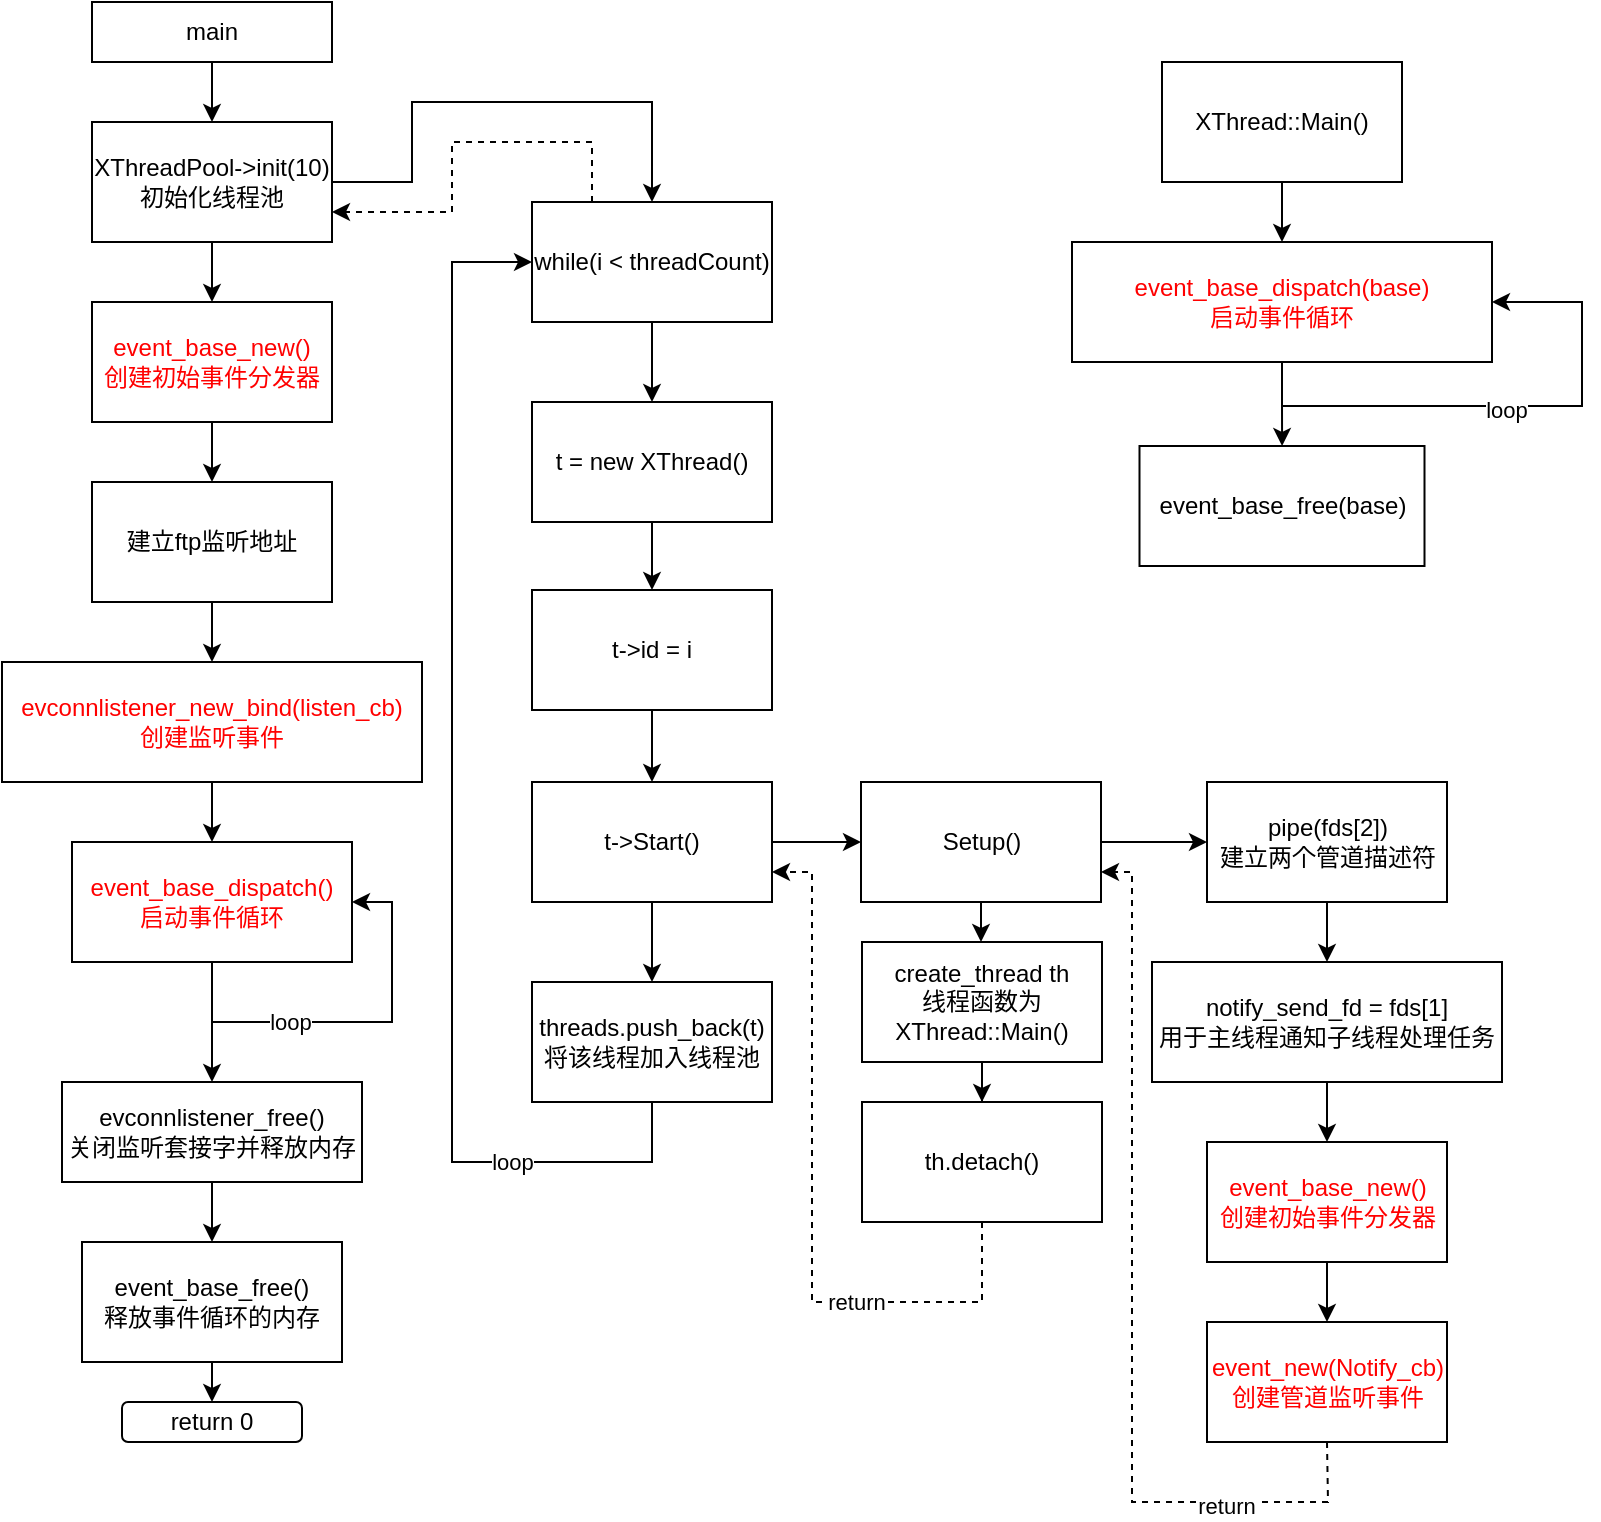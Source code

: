<mxfile version="21.2.1" type="device" pages="3">
  <diagram name="main" id="DKD8Odep1wBT7T7TUkBK">
    <mxGraphModel dx="1398" dy="864" grid="1" gridSize="10" guides="1" tooltips="1" connect="1" arrows="1" fold="1" page="1" pageScale="1" pageWidth="1169" pageHeight="827" math="0" shadow="0">
      <root>
        <mxCell id="0" />
        <mxCell id="1" parent="0" />
        <mxCell id="NzHIyPy35ernL6Wxq63N-4" value="" style="edgeStyle=orthogonalEdgeStyle;rounded=0;orthogonalLoop=1;jettySize=auto;html=1;" parent="1" source="NzHIyPy35ernL6Wxq63N-2" target="NzHIyPy35ernL6Wxq63N-3" edge="1">
          <mxGeometry relative="1" as="geometry" />
        </mxCell>
        <mxCell id="NzHIyPy35ernL6Wxq63N-2" value="main" style="rounded=0;whiteSpace=wrap;html=1;" parent="1" vertex="1">
          <mxGeometry x="255" y="38" width="120" height="30" as="geometry" />
        </mxCell>
        <mxCell id="NzHIyPy35ernL6Wxq63N-6" value="" style="edgeStyle=orthogonalEdgeStyle;rounded=0;orthogonalLoop=1;jettySize=auto;html=1;" parent="1" source="NzHIyPy35ernL6Wxq63N-3" target="NzHIyPy35ernL6Wxq63N-5" edge="1">
          <mxGeometry relative="1" as="geometry" />
        </mxCell>
        <mxCell id="NzHIyPy35ernL6Wxq63N-3" value="XThreadPool-&amp;gt;init(10)&lt;br&gt;初始化线程池" style="rounded=0;whiteSpace=wrap;html=1;" parent="1" vertex="1">
          <mxGeometry x="255" y="98" width="120" height="60" as="geometry" />
        </mxCell>
        <mxCell id="NzHIyPy35ernL6Wxq63N-8" value="" style="edgeStyle=orthogonalEdgeStyle;rounded=0;orthogonalLoop=1;jettySize=auto;html=1;" parent="1" source="NzHIyPy35ernL6Wxq63N-5" target="NzHIyPy35ernL6Wxq63N-7" edge="1">
          <mxGeometry relative="1" as="geometry" />
        </mxCell>
        <mxCell id="NzHIyPy35ernL6Wxq63N-5" value="&lt;font color=&quot;#ff0000&quot;&gt;event_base_new()&lt;br&gt;创建初始事件分发器&lt;/font&gt;" style="whiteSpace=wrap;html=1;rounded=0;" parent="1" vertex="1">
          <mxGeometry x="255" y="188" width="120" height="60" as="geometry" />
        </mxCell>
        <mxCell id="NzHIyPy35ernL6Wxq63N-10" value="" style="edgeStyle=orthogonalEdgeStyle;rounded=0;orthogonalLoop=1;jettySize=auto;html=1;" parent="1" source="NzHIyPy35ernL6Wxq63N-7" target="NzHIyPy35ernL6Wxq63N-9" edge="1">
          <mxGeometry relative="1" as="geometry" />
        </mxCell>
        <mxCell id="NzHIyPy35ernL6Wxq63N-7" value="建立ftp监听地址" style="whiteSpace=wrap;html=1;rounded=0;" parent="1" vertex="1">
          <mxGeometry x="255" y="278" width="120" height="60" as="geometry" />
        </mxCell>
        <mxCell id="NzHIyPy35ernL6Wxq63N-12" value="" style="edgeStyle=orthogonalEdgeStyle;rounded=0;orthogonalLoop=1;jettySize=auto;html=1;" parent="1" source="NzHIyPy35ernL6Wxq63N-9" target="NzHIyPy35ernL6Wxq63N-11" edge="1">
          <mxGeometry relative="1" as="geometry" />
        </mxCell>
        <mxCell id="NzHIyPy35ernL6Wxq63N-9" value="&lt;font color=&quot;#ff0000&quot;&gt;evconnlistener_new_bind(listen_cb)&lt;br&gt;创建监听事件&lt;/font&gt;" style="whiteSpace=wrap;html=1;rounded=0;" parent="1" vertex="1">
          <mxGeometry x="210" y="368" width="210" height="60" as="geometry" />
        </mxCell>
        <mxCell id="NzHIyPy35ernL6Wxq63N-13" style="edgeStyle=orthogonalEdgeStyle;rounded=0;orthogonalLoop=1;jettySize=auto;html=1;entryX=1;entryY=0.5;entryDx=0;entryDy=0;" parent="1" source="NzHIyPy35ernL6Wxq63N-11" target="NzHIyPy35ernL6Wxq63N-11" edge="1">
          <mxGeometry relative="1" as="geometry">
            <mxPoint x="315" y="578" as="targetPoint" />
            <Array as="points">
              <mxPoint x="315" y="548" />
              <mxPoint x="405" y="548" />
              <mxPoint x="405" y="488" />
            </Array>
          </mxGeometry>
        </mxCell>
        <mxCell id="NzHIyPy35ernL6Wxq63N-56" value="loop" style="edgeLabel;html=1;align=center;verticalAlign=middle;resizable=0;points=[];" parent="NzHIyPy35ernL6Wxq63N-13" vertex="1" connectable="0">
          <mxGeometry x="-0.311" relative="1" as="geometry">
            <mxPoint as="offset" />
          </mxGeometry>
        </mxCell>
        <mxCell id="NzHIyPy35ernL6Wxq63N-11" value="&lt;font color=&quot;#ff0000&quot;&gt;event_base_dispatch()&lt;br&gt;启动事件循环&lt;/font&gt;" style="whiteSpace=wrap;html=1;rounded=0;" parent="1" vertex="1">
          <mxGeometry x="245" y="458" width="140" height="60" as="geometry" />
        </mxCell>
        <mxCell id="NzHIyPy35ernL6Wxq63N-16" value="" style="edgeStyle=orthogonalEdgeStyle;rounded=0;orthogonalLoop=1;jettySize=auto;html=1;" parent="1" source="NzHIyPy35ernL6Wxq63N-14" target="NzHIyPy35ernL6Wxq63N-15" edge="1">
          <mxGeometry relative="1" as="geometry" />
        </mxCell>
        <mxCell id="NzHIyPy35ernL6Wxq63N-14" value="evconnlistener_free()&lt;br&gt;关闭监听套接字并释放内存" style="rounded=0;whiteSpace=wrap;html=1;" parent="1" vertex="1">
          <mxGeometry x="240" y="578" width="150" height="50" as="geometry" />
        </mxCell>
        <mxCell id="NzHIyPy35ernL6Wxq63N-48" style="edgeStyle=orthogonalEdgeStyle;rounded=0;orthogonalLoop=1;jettySize=auto;html=1;exitX=0.5;exitY=1;exitDx=0;exitDy=0;entryX=0.5;entryY=0;entryDx=0;entryDy=0;" parent="1" source="NzHIyPy35ernL6Wxq63N-15" target="NzHIyPy35ernL6Wxq63N-47" edge="1">
          <mxGeometry relative="1" as="geometry" />
        </mxCell>
        <mxCell id="NzHIyPy35ernL6Wxq63N-15" value="event_base_free()&lt;br&gt;释放事件循环的内存" style="whiteSpace=wrap;html=1;" parent="1" vertex="1">
          <mxGeometry x="250" y="658" width="130" height="60" as="geometry" />
        </mxCell>
        <mxCell id="NzHIyPy35ernL6Wxq63N-17" value="" style="endArrow=classic;html=1;rounded=0;exitX=0.5;exitY=1;exitDx=0;exitDy=0;entryX=0.5;entryY=0;entryDx=0;entryDy=0;" parent="1" source="NzHIyPy35ernL6Wxq63N-11" target="NzHIyPy35ernL6Wxq63N-14" edge="1">
          <mxGeometry width="50" height="50" relative="1" as="geometry">
            <mxPoint x="305" y="558" as="sourcePoint" />
            <mxPoint x="355" y="508" as="targetPoint" />
          </mxGeometry>
        </mxCell>
        <mxCell id="NzHIyPy35ernL6Wxq63N-20" value="" style="edgeStyle=orthogonalEdgeStyle;rounded=0;orthogonalLoop=1;jettySize=auto;html=1;exitX=1;exitY=0.5;exitDx=0;exitDy=0;" parent="1" source="NzHIyPy35ernL6Wxq63N-3" target="NzHIyPy35ernL6Wxq63N-19" edge="1">
          <mxGeometry relative="1" as="geometry">
            <mxPoint x="475" y="78" as="sourcePoint" />
            <Array as="points">
              <mxPoint x="415" y="128" />
              <mxPoint x="415" y="88" />
              <mxPoint x="535" y="88" />
            </Array>
          </mxGeometry>
        </mxCell>
        <mxCell id="NzHIyPy35ernL6Wxq63N-22" value="" style="edgeStyle=orthogonalEdgeStyle;rounded=0;orthogonalLoop=1;jettySize=auto;html=1;" parent="1" source="NzHIyPy35ernL6Wxq63N-19" target="NzHIyPy35ernL6Wxq63N-21" edge="1">
          <mxGeometry relative="1" as="geometry" />
        </mxCell>
        <mxCell id="NzHIyPy35ernL6Wxq63N-19" value="while(i &amp;lt; threadCount)" style="whiteSpace=wrap;html=1;" parent="1" vertex="1">
          <mxGeometry x="475" y="138" width="120" height="60" as="geometry" />
        </mxCell>
        <mxCell id="NzHIyPy35ernL6Wxq63N-24" value="" style="edgeStyle=orthogonalEdgeStyle;rounded=0;orthogonalLoop=1;jettySize=auto;html=1;" parent="1" source="NzHIyPy35ernL6Wxq63N-21" target="NzHIyPy35ernL6Wxq63N-23" edge="1">
          <mxGeometry relative="1" as="geometry" />
        </mxCell>
        <mxCell id="NzHIyPy35ernL6Wxq63N-21" value="t = new XThread()" style="whiteSpace=wrap;html=1;" parent="1" vertex="1">
          <mxGeometry x="475" y="238" width="120" height="60" as="geometry" />
        </mxCell>
        <mxCell id="NzHIyPy35ernL6Wxq63N-26" value="" style="edgeStyle=orthogonalEdgeStyle;rounded=0;orthogonalLoop=1;jettySize=auto;html=1;" parent="1" source="NzHIyPy35ernL6Wxq63N-23" target="NzHIyPy35ernL6Wxq63N-25" edge="1">
          <mxGeometry relative="1" as="geometry" />
        </mxCell>
        <mxCell id="NzHIyPy35ernL6Wxq63N-23" value="t-&amp;gt;id = i" style="whiteSpace=wrap;html=1;" parent="1" vertex="1">
          <mxGeometry x="475" y="332" width="120" height="60" as="geometry" />
        </mxCell>
        <mxCell id="NzHIyPy35ernL6Wxq63N-28" value="" style="edgeStyle=orthogonalEdgeStyle;rounded=0;orthogonalLoop=1;jettySize=auto;html=1;" parent="1" source="NzHIyPy35ernL6Wxq63N-25" target="NzHIyPy35ernL6Wxq63N-27" edge="1">
          <mxGeometry relative="1" as="geometry" />
        </mxCell>
        <mxCell id="NzHIyPy35ernL6Wxq63N-39" value="" style="edgeStyle=orthogonalEdgeStyle;rounded=0;orthogonalLoop=1;jettySize=auto;html=1;" parent="1" source="NzHIyPy35ernL6Wxq63N-25" target="NzHIyPy35ernL6Wxq63N-38" edge="1">
          <mxGeometry relative="1" as="geometry" />
        </mxCell>
        <mxCell id="NzHIyPy35ernL6Wxq63N-25" value="t-&amp;gt;Start()" style="whiteSpace=wrap;html=1;" parent="1" vertex="1">
          <mxGeometry x="475" y="428" width="120" height="60" as="geometry" />
        </mxCell>
        <mxCell id="NzHIyPy35ernL6Wxq63N-27" value="threads.push_back(t)&lt;br&gt;将该线程加入线程池" style="whiteSpace=wrap;html=1;" parent="1" vertex="1">
          <mxGeometry x="475" y="528" width="120" height="60" as="geometry" />
        </mxCell>
        <mxCell id="NzHIyPy35ernL6Wxq63N-29" value="" style="endArrow=classic;html=1;rounded=0;exitX=0.5;exitY=1;exitDx=0;exitDy=0;entryX=0;entryY=0.5;entryDx=0;entryDy=0;" parent="1" source="NzHIyPy35ernL6Wxq63N-27" target="NzHIyPy35ernL6Wxq63N-19" edge="1">
          <mxGeometry width="50" height="50" relative="1" as="geometry">
            <mxPoint x="625" y="378" as="sourcePoint" />
            <mxPoint x="645" y="178" as="targetPoint" />
            <Array as="points">
              <mxPoint x="535" y="618" />
              <mxPoint x="435" y="618" />
              <mxPoint x="435" y="168" />
            </Array>
          </mxGeometry>
        </mxCell>
        <mxCell id="NzHIyPy35ernL6Wxq63N-57" value="loop" style="edgeLabel;html=1;align=center;verticalAlign=middle;resizable=0;points=[];" parent="NzHIyPy35ernL6Wxq63N-29" vertex="1" connectable="0">
          <mxGeometry x="-0.632" y="5" relative="1" as="geometry">
            <mxPoint x="14" y="-5" as="offset" />
          </mxGeometry>
        </mxCell>
        <mxCell id="NzHIyPy35ernL6Wxq63N-33" value="" style="edgeStyle=orthogonalEdgeStyle;rounded=0;orthogonalLoop=1;jettySize=auto;html=1;entryX=0.5;entryY=0;entryDx=0;entryDy=0;" parent="1" source="NzHIyPy35ernL6Wxq63N-30" target="NzHIyPy35ernL6Wxq63N-32" edge="1">
          <mxGeometry relative="1" as="geometry">
            <mxPoint x="872.462" y="518.0" as="targetPoint" />
          </mxGeometry>
        </mxCell>
        <mxCell id="NzHIyPy35ernL6Wxq63N-30" value="pipe(fds[2])&lt;br&gt;建立两个管道描述符" style="whiteSpace=wrap;html=1;" parent="1" vertex="1">
          <mxGeometry x="812.5" y="428" width="120" height="60" as="geometry" />
        </mxCell>
        <mxCell id="NzHIyPy35ernL6Wxq63N-41" value="" style="edgeStyle=orthogonalEdgeStyle;rounded=0;orthogonalLoop=1;jettySize=auto;html=1;" parent="1" source="NzHIyPy35ernL6Wxq63N-32" target="NzHIyPy35ernL6Wxq63N-34" edge="1">
          <mxGeometry relative="1" as="geometry" />
        </mxCell>
        <mxCell id="NzHIyPy35ernL6Wxq63N-32" value="notify_send_fd = fds[1]&lt;br&gt;用于主线程通知子线程处理任务" style="whiteSpace=wrap;html=1;" parent="1" vertex="1">
          <mxGeometry x="785" y="518" width="175" height="60" as="geometry" />
        </mxCell>
        <mxCell id="NzHIyPy35ernL6Wxq63N-37" value="" style="edgeStyle=orthogonalEdgeStyle;rounded=0;orthogonalLoop=1;jettySize=auto;html=1;" parent="1" source="NzHIyPy35ernL6Wxq63N-34" target="NzHIyPy35ernL6Wxq63N-36" edge="1">
          <mxGeometry relative="1" as="geometry" />
        </mxCell>
        <mxCell id="NzHIyPy35ernL6Wxq63N-34" value="&lt;font color=&quot;#ff0000&quot;&gt;event_base_new()&lt;br style=&quot;border-color: var(--border-color);&quot;&gt;创建初始事件分发器&lt;/font&gt;" style="whiteSpace=wrap;html=1;" parent="1" vertex="1">
          <mxGeometry x="812.5" y="608" width="120" height="60" as="geometry" />
        </mxCell>
        <mxCell id="NzHIyPy35ernL6Wxq63N-36" value="&lt;font color=&quot;#ff0000&quot;&gt;event_new(Notify_cb)&lt;br&gt;创建管道监听事件&lt;/font&gt;" style="whiteSpace=wrap;html=1;" parent="1" vertex="1">
          <mxGeometry x="812.5" y="698" width="120" height="60" as="geometry" />
        </mxCell>
        <mxCell id="NzHIyPy35ernL6Wxq63N-40" value="" style="edgeStyle=orthogonalEdgeStyle;rounded=0;orthogonalLoop=1;jettySize=auto;html=1;" parent="1" source="NzHIyPy35ernL6Wxq63N-38" target="NzHIyPy35ernL6Wxq63N-30" edge="1">
          <mxGeometry relative="1" as="geometry" />
        </mxCell>
        <mxCell id="NzHIyPy35ernL6Wxq63N-44" value="" style="edgeStyle=orthogonalEdgeStyle;rounded=0;orthogonalLoop=1;jettySize=auto;html=1;" parent="1" source="NzHIyPy35ernL6Wxq63N-38" target="NzHIyPy35ernL6Wxq63N-43" edge="1">
          <mxGeometry relative="1" as="geometry" />
        </mxCell>
        <mxCell id="NzHIyPy35ernL6Wxq63N-38" value="Setup()" style="whiteSpace=wrap;html=1;" parent="1" vertex="1">
          <mxGeometry x="639.5" y="428" width="120" height="60" as="geometry" />
        </mxCell>
        <mxCell id="NzHIyPy35ernL6Wxq63N-42" value="" style="endArrow=classic;html=1;rounded=0;exitX=0.5;exitY=1;exitDx=0;exitDy=0;entryX=1;entryY=0.75;entryDx=0;entryDy=0;dashed=1;" parent="1" source="NzHIyPy35ernL6Wxq63N-36" target="NzHIyPy35ernL6Wxq63N-38" edge="1">
          <mxGeometry width="50" height="50" relative="1" as="geometry">
            <mxPoint x="635" y="598" as="sourcePoint" />
            <mxPoint x="685" y="548" as="targetPoint" />
            <Array as="points">
              <mxPoint x="873" y="788" />
              <mxPoint x="775" y="788" />
              <mxPoint x="775" y="473" />
            </Array>
          </mxGeometry>
        </mxCell>
        <mxCell id="NzHIyPy35ernL6Wxq63N-59" value="return" style="edgeLabel;html=1;align=center;verticalAlign=middle;resizable=0;points=[];" parent="NzHIyPy35ernL6Wxq63N-42" vertex="1" connectable="0">
          <mxGeometry x="-0.648" y="2" relative="1" as="geometry">
            <mxPoint x="-1" as="offset" />
          </mxGeometry>
        </mxCell>
        <mxCell id="NzHIyPy35ernL6Wxq63N-46" value="" style="edgeStyle=orthogonalEdgeStyle;rounded=0;orthogonalLoop=1;jettySize=auto;html=1;" parent="1" source="NzHIyPy35ernL6Wxq63N-43" target="NzHIyPy35ernL6Wxq63N-45" edge="1">
          <mxGeometry relative="1" as="geometry" />
        </mxCell>
        <mxCell id="NzHIyPy35ernL6Wxq63N-43" value="create_thread th&lt;br&gt;线程函数为XThread::Main()" style="whiteSpace=wrap;html=1;" parent="1" vertex="1">
          <mxGeometry x="640" y="508" width="120" height="60" as="geometry" />
        </mxCell>
        <mxCell id="NzHIyPy35ernL6Wxq63N-45" value="th.detach()" style="whiteSpace=wrap;html=1;" parent="1" vertex="1">
          <mxGeometry x="640" y="588" width="120" height="60" as="geometry" />
        </mxCell>
        <mxCell id="NzHIyPy35ernL6Wxq63N-47" value="return 0" style="rounded=1;whiteSpace=wrap;html=1;" parent="1" vertex="1">
          <mxGeometry x="270" y="738" width="90" height="20" as="geometry" />
        </mxCell>
        <mxCell id="NzHIyPy35ernL6Wxq63N-49" value="" style="endArrow=classic;html=1;rounded=0;exitX=0.5;exitY=1;exitDx=0;exitDy=0;entryX=1;entryY=0.75;entryDx=0;entryDy=0;dashed=1;" parent="1" source="NzHIyPy35ernL6Wxq63N-45" target="NzHIyPy35ernL6Wxq63N-25" edge="1">
          <mxGeometry width="50" height="50" relative="1" as="geometry">
            <mxPoint x="675" y="398" as="sourcePoint" />
            <mxPoint x="725" y="348" as="targetPoint" />
            <Array as="points">
              <mxPoint x="700" y="688" />
              <mxPoint x="615" y="688" />
              <mxPoint x="615" y="473" />
            </Array>
          </mxGeometry>
        </mxCell>
        <mxCell id="NzHIyPy35ernL6Wxq63N-58" value="return" style="edgeLabel;html=1;align=center;verticalAlign=middle;resizable=0;points=[];" parent="NzHIyPy35ernL6Wxq63N-49" vertex="1" connectable="0">
          <mxGeometry x="-0.426" relative="1" as="geometry">
            <mxPoint as="offset" />
          </mxGeometry>
        </mxCell>
        <mxCell id="NzHIyPy35ernL6Wxq63N-62" value="" style="endArrow=classic;html=1;rounded=0;exitX=0.25;exitY=0;exitDx=0;exitDy=0;entryX=1;entryY=0.75;entryDx=0;entryDy=0;dashed=1;" parent="1" source="NzHIyPy35ernL6Wxq63N-19" target="NzHIyPy35ernL6Wxq63N-3" edge="1">
          <mxGeometry width="50" height="50" relative="1" as="geometry">
            <mxPoint x="675" y="378" as="sourcePoint" />
            <mxPoint x="725" y="328" as="targetPoint" />
            <Array as="points">
              <mxPoint x="505" y="108" />
              <mxPoint x="435" y="108" />
              <mxPoint x="435" y="143" />
            </Array>
          </mxGeometry>
        </mxCell>
        <mxCell id="ZgMoElOMSQiQEXnDI9Na-3" value="" style="edgeStyle=orthogonalEdgeStyle;rounded=0;orthogonalLoop=1;jettySize=auto;html=1;" parent="1" source="ZgMoElOMSQiQEXnDI9Na-1" target="ZgMoElOMSQiQEXnDI9Na-2" edge="1">
          <mxGeometry relative="1" as="geometry" />
        </mxCell>
        <mxCell id="ZgMoElOMSQiQEXnDI9Na-1" value="XThread::Main()" style="whiteSpace=wrap;html=1;" parent="1" vertex="1">
          <mxGeometry x="790" y="68" width="120" height="60" as="geometry" />
        </mxCell>
        <mxCell id="ZgMoElOMSQiQEXnDI9Na-5" value="" style="edgeStyle=orthogonalEdgeStyle;rounded=0;orthogonalLoop=1;jettySize=auto;html=1;" parent="1" source="ZgMoElOMSQiQEXnDI9Na-2" target="ZgMoElOMSQiQEXnDI9Na-4" edge="1">
          <mxGeometry relative="1" as="geometry" />
        </mxCell>
        <mxCell id="ZgMoElOMSQiQEXnDI9Na-2" value="&lt;font color=&quot;#ff0000&quot;&gt;event_base_dispatch(base)&lt;br&gt;启动事件循环&lt;/font&gt;" style="whiteSpace=wrap;html=1;" parent="1" vertex="1">
          <mxGeometry x="745" y="158" width="210" height="60" as="geometry" />
        </mxCell>
        <mxCell id="ZgMoElOMSQiQEXnDI9Na-4" value="event_base_free(base)" style="whiteSpace=wrap;html=1;" parent="1" vertex="1">
          <mxGeometry x="778.75" y="260" width="142.5" height="60" as="geometry" />
        </mxCell>
        <mxCell id="ZgMoElOMSQiQEXnDI9Na-6" value="" style="endArrow=classic;html=1;rounded=0;exitX=0.5;exitY=1;exitDx=0;exitDy=0;entryX=1;entryY=0.5;entryDx=0;entryDy=0;" parent="1" source="ZgMoElOMSQiQEXnDI9Na-2" target="ZgMoElOMSQiQEXnDI9Na-2" edge="1">
          <mxGeometry width="50" height="50" relative="1" as="geometry">
            <mxPoint x="580" y="440" as="sourcePoint" />
            <mxPoint x="630" y="390" as="targetPoint" />
            <Array as="points">
              <mxPoint x="850" y="240" />
              <mxPoint x="1000" y="240" />
              <mxPoint x="1000" y="188" />
            </Array>
          </mxGeometry>
        </mxCell>
        <mxCell id="ZgMoElOMSQiQEXnDI9Na-7" value="loop" style="edgeLabel;html=1;align=center;verticalAlign=middle;resizable=0;points=[];" parent="ZgMoElOMSQiQEXnDI9Na-6" vertex="1" connectable="0">
          <mxGeometry x="-0.002" y="-2" relative="1" as="geometry">
            <mxPoint as="offset" />
          </mxGeometry>
        </mxCell>
      </root>
    </mxGraphModel>
  </diagram>
  <diagram id="euHma2d9J93owP33ojgz" name="回调函数">
    <mxGraphModel dx="5194" dy="3209" grid="1" gridSize="10" guides="1" tooltips="1" connect="1" arrows="1" fold="1" page="1" pageScale="1" pageWidth="1169" pageHeight="827" math="0" shadow="0">
      <root>
        <mxCell id="0" />
        <mxCell id="1" parent="0" />
        <mxCell id="Kljv6KA3DpbeUn_6aG4b-1" value="" style="edgeStyle=orthogonalEdgeStyle;rounded=0;orthogonalLoop=1;jettySize=auto;html=1;" parent="1" source="Kljv6KA3DpbeUn_6aG4b-2" target="Kljv6KA3DpbeUn_6aG4b-5" edge="1">
          <mxGeometry relative="1" as="geometry" />
        </mxCell>
        <mxCell id="Kljv6KA3DpbeUn_6aG4b-2" value="listen_cb" style="rounded=0;whiteSpace=wrap;html=1;fillColor=#f8cecc;strokeColor=#b85450;" parent="1" vertex="1">
          <mxGeometry x="1038.03" y="90" width="120" height="60" as="geometry" />
        </mxCell>
        <mxCell id="Kljv6KA3DpbeUn_6aG4b-3" value="" style="edgeStyle=orthogonalEdgeStyle;rounded=0;orthogonalLoop=1;jettySize=auto;html=1;" parent="1" source="Kljv6KA3DpbeUn_6aG4b-5" target="Kljv6KA3DpbeUn_6aG4b-8" edge="1">
          <mxGeometry relative="1" as="geometry" />
        </mxCell>
        <mxCell id="Kljv6KA3DpbeUn_6aG4b-4" value="" style="edgeStyle=orthogonalEdgeStyle;rounded=0;orthogonalLoop=1;jettySize=auto;html=1;" parent="1" source="Kljv6KA3DpbeUn_6aG4b-5" target="Kljv6KA3DpbeUn_6aG4b-29" edge="1">
          <mxGeometry relative="1" as="geometry" />
        </mxCell>
        <mxCell id="Kljv6KA3DpbeUn_6aG4b-5" value="XTask *task=XFtpFactory::Get()-&amp;gt;CreateTask()&lt;br&gt;创建一个task" style="whiteSpace=wrap;html=1;rounded=0;" parent="1" vertex="1">
          <mxGeometry x="949.28" y="180" width="297.5" height="60" as="geometry" />
        </mxCell>
        <mxCell id="Kljv6KA3DpbeUn_6aG4b-6" value="如果有连接，就会通知reactor&lt;br&gt;调用该函数，由该函数处理新连接" style="text;html=1;align=center;verticalAlign=middle;resizable=0;points=[];autosize=1;strokeColor=none;fillColor=none;" parent="1" vertex="1">
          <mxGeometry x="1003.9" y="50" width="200" height="40" as="geometry" />
        </mxCell>
        <mxCell id="Kljv6KA3DpbeUn_6aG4b-7" value="" style="edgeStyle=orthogonalEdgeStyle;rounded=0;orthogonalLoop=1;jettySize=auto;html=1;" parent="1" source="Kljv6KA3DpbeUn_6aG4b-8" target="Kljv6KA3DpbeUn_6aG4b-11" edge="1">
          <mxGeometry relative="1" as="geometry" />
        </mxCell>
        <mxCell id="Kljv6KA3DpbeUn_6aG4b-8" value="XFtpServerCMD *x = new XFtpServerCMD()&lt;br&gt;创建命令处理器" style="whiteSpace=wrap;html=1;rounded=0;" parent="1" vertex="1">
          <mxGeometry x="1364.28" y="180" width="130" height="60" as="geometry" />
        </mxCell>
        <mxCell id="Kljv6KA3DpbeUn_6aG4b-9" value="" style="edgeStyle=orthogonalEdgeStyle;rounded=0;orthogonalLoop=1;jettySize=auto;html=1;" parent="1" source="Kljv6KA3DpbeUn_6aG4b-11" target="Kljv6KA3DpbeUn_6aG4b-13" edge="1">
          <mxGeometry relative="1" as="geometry" />
        </mxCell>
        <mxCell id="Kljv6KA3DpbeUn_6aG4b-10" value="" style="edgeStyle=orthogonalEdgeStyle;rounded=0;orthogonalLoop=1;jettySize=auto;html=1;" parent="1" source="Kljv6KA3DpbeUn_6aG4b-11" target="Kljv6KA3DpbeUn_6aG4b-15" edge="1">
          <mxGeometry relative="1" as="geometry" />
        </mxCell>
        <mxCell id="Kljv6KA3DpbeUn_6aG4b-11" value="x-&amp;gt;Reg(&quot;USER&quot;, new XFtpUSER())&lt;br&gt;添加USER命令" style="whiteSpace=wrap;html=1;rounded=0;" parent="1" vertex="1">
          <mxGeometry x="1309.28" y="280" width="240" height="60" as="geometry" />
        </mxCell>
        <mxCell id="Kljv6KA3DpbeUn_6aG4b-12" value="" style="edgeStyle=orthogonalEdgeStyle;rounded=0;orthogonalLoop=1;jettySize=auto;html=1;" parent="1" source="Kljv6KA3DpbeUn_6aG4b-13" target="Kljv6KA3DpbeUn_6aG4b-21" edge="1">
          <mxGeometry relative="1" as="geometry" />
        </mxCell>
        <mxCell id="Kljv6KA3DpbeUn_6aG4b-13" value="x-&amp;gt;Reg(&quot;PORT&quot;, new XFtpPORT())&lt;br&gt;添加PORT命令" style="whiteSpace=wrap;html=1;rounded=0;" parent="1" vertex="1">
          <mxGeometry x="1309.28" y="380" width="240" height="60" as="geometry" />
        </mxCell>
        <mxCell id="Kljv6KA3DpbeUn_6aG4b-14" value="" style="edgeStyle=orthogonalEdgeStyle;rounded=0;orthogonalLoop=1;jettySize=auto;html=1;" parent="1" source="Kljv6KA3DpbeUn_6aG4b-15" target="Kljv6KA3DpbeUn_6aG4b-17" edge="1">
          <mxGeometry relative="1" as="geometry" />
        </mxCell>
        <mxCell id="Kljv6KA3DpbeUn_6aG4b-15" value="XFtpServerCMD::Reg()" style="whiteSpace=wrap;html=1;rounded=0;" parent="1" vertex="1">
          <mxGeometry x="1639.34" y="280" width="150" height="60" as="geometry" />
        </mxCell>
        <mxCell id="Kljv6KA3DpbeUn_6aG4b-16" style="edgeStyle=orthogonalEdgeStyle;rounded=0;orthogonalLoop=1;jettySize=auto;html=1;exitX=0.5;exitY=1;exitDx=0;exitDy=0;entryX=0.5;entryY=0;entryDx=0;entryDy=0;" parent="1" source="Kljv6KA3DpbeUn_6aG4b-17" target="Kljv6KA3DpbeUn_6aG4b-19" edge="1">
          <mxGeometry relative="1" as="geometry" />
        </mxCell>
        <mxCell id="Kljv6KA3DpbeUn_6aG4b-17" value="xFtpUSER-&amp;gt;base =XFtpServerCMD-&amp;gt;&lt;span style=&quot;background-color: initial;&quot;&gt;base&lt;br&gt;命令处理实例绑定命令处理器&lt;br&gt;&lt;/span&gt;" style="whiteSpace=wrap;html=1;rounded=0;" parent="1" vertex="1">
          <mxGeometry x="1596.84" y="380" width="235" height="60" as="geometry" />
        </mxCell>
        <mxCell id="Kljv6KA3DpbeUn_6aG4b-18" value="" style="endArrow=classic;html=1;rounded=0;entryX=1;entryY=0.75;entryDx=0;entryDy=0;dashed=1;exitX=0.5;exitY=1;exitDx=0;exitDy=0;" parent="1" source="Kljv6KA3DpbeUn_6aG4b-19" target="Kljv6KA3DpbeUn_6aG4b-11" edge="1">
          <mxGeometry width="50" height="50" relative="1" as="geometry">
            <mxPoint x="1794.28" y="530" as="sourcePoint" />
            <mxPoint x="1649.28" y="410" as="targetPoint" />
            <Array as="points">
              <mxPoint x="1709.84" y="580" />
              <mxPoint x="1586.84" y="580" />
              <mxPoint x="1586.84" y="325" />
            </Array>
          </mxGeometry>
        </mxCell>
        <mxCell id="Kljv6KA3DpbeUn_6aG4b-19" value="calls[USER] = XFtpUSER()&lt;br&gt;加入hash map" style="whiteSpace=wrap;html=1;" parent="1" vertex="1">
          <mxGeometry x="1609.34" y="468" width="200" height="60" as="geometry" />
        </mxCell>
        <mxCell id="Kljv6KA3DpbeUn_6aG4b-20" value="" style="edgeStyle=orthogonalEdgeStyle;rounded=0;orthogonalLoop=1;jettySize=auto;html=1;" parent="1" source="Kljv6KA3DpbeUn_6aG4b-21" target="Kljv6KA3DpbeUn_6aG4b-23" edge="1">
          <mxGeometry relative="1" as="geometry" />
        </mxCell>
        <mxCell id="Kljv6KA3DpbeUn_6aG4b-21" value="XFtpTask *list = new XFtpLIST()" style="whiteSpace=wrap;html=1;rounded=0;" parent="1" vertex="1">
          <mxGeometry x="1309.28" y="478" width="240" height="60" as="geometry" />
        </mxCell>
        <mxCell id="Kljv6KA3DpbeUn_6aG4b-22" value="" style="edgeStyle=orthogonalEdgeStyle;rounded=0;orthogonalLoop=1;jettySize=auto;html=1;" parent="1" source="Kljv6KA3DpbeUn_6aG4b-23" target="Kljv6KA3DpbeUn_6aG4b-25" edge="1">
          <mxGeometry relative="1" as="geometry" />
        </mxCell>
        <mxCell id="Kljv6KA3DpbeUn_6aG4b-23" value="&lt;div&gt;x-&amp;gt;Reg(&quot;PWD&quot;, list);&lt;/div&gt;&lt;div&gt; x-&amp;gt;Reg(&quot;LIST&quot;, list);&lt;/div&gt;&lt;div&gt;&lt;span style=&quot;&quot;&gt; &lt;/span&gt;x-&amp;gt;Reg(&quot;CWD&quot;, list);&lt;/div&gt;&lt;div&gt;&lt;span style=&quot;&quot;&gt; &lt;/span&gt;x-&amp;gt;Reg(&quot;CDUP&quot;, list);&lt;/div&gt;" style="whiteSpace=wrap;html=1;rounded=0;" parent="1" vertex="1">
          <mxGeometry x="1309.28" y="580" width="240" height="82" as="geometry" />
        </mxCell>
        <mxCell id="Kljv6KA3DpbeUn_6aG4b-24" value="" style="edgeStyle=orthogonalEdgeStyle;rounded=0;orthogonalLoop=1;jettySize=auto;html=1;" parent="1" source="Kljv6KA3DpbeUn_6aG4b-25" target="Kljv6KA3DpbeUn_6aG4b-26" edge="1">
          <mxGeometry relative="1" as="geometry" />
        </mxCell>
        <mxCell id="Kljv6KA3DpbeUn_6aG4b-25" value="x-&amp;gt;Reg(&quot;RETR&quot;, new XFtpRETR())" style="whiteSpace=wrap;html=1;rounded=0;" parent="1" vertex="1">
          <mxGeometry x="1309.28" y="700" width="240" height="60" as="geometry" />
        </mxCell>
        <mxCell id="Kljv6KA3DpbeUn_6aG4b-26" value="x-&amp;gt;Reg(&quot;STOR&quot;, new XFtpSTOR())" style="whiteSpace=wrap;html=1;rounded=0;" parent="1" vertex="1">
          <mxGeometry x="1309.28" y="800" width="240" height="60" as="geometry" />
        </mxCell>
        <mxCell id="Kljv6KA3DpbeUn_6aG4b-27" value="" style="endArrow=classic;html=1;rounded=0;exitX=0.5;exitY=1;exitDx=0;exitDy=0;entryX=1;entryY=0.75;entryDx=0;entryDy=0;dashed=1;" parent="1" source="Kljv6KA3DpbeUn_6aG4b-26" target="Kljv6KA3DpbeUn_6aG4b-5" edge="1">
          <mxGeometry width="50" height="50" relative="1" as="geometry">
            <mxPoint x="1189.28" y="600" as="sourcePoint" />
            <mxPoint x="1209.28" y="330" as="targetPoint" />
            <Array as="points">
              <mxPoint x="1429" y="880" />
              <mxPoint x="1269" y="880" />
              <mxPoint x="1269.28" y="225" />
            </Array>
          </mxGeometry>
        </mxCell>
        <mxCell id="Kljv6KA3DpbeUn_6aG4b-28" value="" style="edgeStyle=orthogonalEdgeStyle;rounded=0;orthogonalLoop=1;jettySize=auto;html=1;" parent="1" source="Kljv6KA3DpbeUn_6aG4b-29" target="Kljv6KA3DpbeUn_6aG4b-31" edge="1">
          <mxGeometry relative="1" as="geometry" />
        </mxCell>
        <mxCell id="Kljv6KA3DpbeUn_6aG4b-29" value="task-&amp;gt;sock= s&lt;br&gt;保存客户端套接字" style="whiteSpace=wrap;html=1;rounded=0;" parent="1" vertex="1">
          <mxGeometry x="1038.03" y="280" width="120" height="60" as="geometry" />
        </mxCell>
        <mxCell id="Kljv6KA3DpbeUn_6aG4b-30" value="" style="edgeStyle=orthogonalEdgeStyle;rounded=0;orthogonalLoop=1;jettySize=auto;html=1;" parent="1" source="Kljv6KA3DpbeUn_6aG4b-31" target="Kljv6KA3DpbeUn_6aG4b-33" edge="1">
          <mxGeometry relative="1" as="geometry" />
        </mxCell>
        <mxCell id="BAxQEsj-SmlaBwxvuyag-19" value="" style="edgeStyle=orthogonalEdgeStyle;rounded=0;orthogonalLoop=1;jettySize=auto;html=1;" edge="1" parent="1" source="Kljv6KA3DpbeUn_6aG4b-31" target="BAxQEsj-SmlaBwxvuyag-18">
          <mxGeometry relative="1" as="geometry" />
        </mxCell>
        <mxCell id="Kljv6KA3DpbeUn_6aG4b-31" value="XThreadPool-&amp;gt;Dispatch(task)" style="whiteSpace=wrap;html=1;rounded=0;" parent="1" vertex="1">
          <mxGeometry x="1003.9" y="380" width="188.75" height="60" as="geometry" />
        </mxCell>
        <mxCell id="Kljv6KA3DpbeUn_6aG4b-32" value="" style="edgeStyle=orthogonalEdgeStyle;rounded=0;orthogonalLoop=1;jettySize=auto;html=1;" parent="1" source="Kljv6KA3DpbeUn_6aG4b-33" target="Kljv6KA3DpbeUn_6aG4b-35" edge="1">
          <mxGeometry relative="1" as="geometry" />
        </mxCell>
        <mxCell id="Kljv6KA3DpbeUn_6aG4b-33" value="XThreadPool::Dispatch()" style="whiteSpace=wrap;html=1;rounded=0;" parent="1" vertex="1">
          <mxGeometry x="789.28" y="380" width="150.24" height="60" as="geometry" />
        </mxCell>
        <mxCell id="Kljv6KA3DpbeUn_6aG4b-34" value="" style="edgeStyle=orthogonalEdgeStyle;rounded=0;orthogonalLoop=1;jettySize=auto;html=1;" parent="1" source="Kljv6KA3DpbeUn_6aG4b-35" target="Kljv6KA3DpbeUn_6aG4b-38" edge="1">
          <mxGeometry relative="1" as="geometry" />
        </mxCell>
        <mxCell id="Kljv6KA3DpbeUn_6aG4b-35" value="XThread *t = threads[tid]&lt;br&gt;从线程池中取一个线程" style="whiteSpace=wrap;html=1;rounded=0;" parent="1" vertex="1">
          <mxGeometry x="761.96" y="478" width="204.88" height="60" as="geometry" />
        </mxCell>
        <mxCell id="Kljv6KA3DpbeUn_6aG4b-36" value="" style="edgeStyle=orthogonalEdgeStyle;rounded=0;orthogonalLoop=1;jettySize=auto;html=1;" parent="1" source="Kljv6KA3DpbeUn_6aG4b-38" target="Kljv6KA3DpbeUn_6aG4b-42" edge="1">
          <mxGeometry relative="1" as="geometry" />
        </mxCell>
        <mxCell id="Kljv6KA3DpbeUn_6aG4b-37" style="edgeStyle=orthogonalEdgeStyle;rounded=0;orthogonalLoop=1;jettySize=auto;html=1;entryX=1;entryY=0.5;entryDx=0;entryDy=0;" parent="1" source="Kljv6KA3DpbeUn_6aG4b-38" target="Kljv6KA3DpbeUn_6aG4b-40" edge="1">
          <mxGeometry relative="1" as="geometry" />
        </mxCell>
        <mxCell id="Kljv6KA3DpbeUn_6aG4b-38" value="t-&amp;gt;AddTack(task)&lt;br&gt;向该线程的任务列表添加任务" style="whiteSpace=wrap;html=1;rounded=0;" parent="1" vertex="1">
          <mxGeometry x="781.96" y="578" width="164.88" height="60" as="geometry" />
        </mxCell>
        <mxCell id="Kljv6KA3DpbeUn_6aG4b-39" value="task的base和线程t的base一样，&lt;br&gt;命令函数(例如XFtpUSER)的base和命令处理器x的base一样，也就是和task的base一样" style="text;html=1;align=center;verticalAlign=middle;resizable=0;points=[];autosize=1;strokeColor=none;fillColor=none;" parent="1" vertex="1">
          <mxGeometry x="386.84" y="60" width="480" height="40" as="geometry" />
        </mxCell>
        <mxCell id="Kljv6KA3DpbeUn_6aG4b-40" value="t-&amp;gt;tasks.push_back(task)" style="whiteSpace=wrap;html=1;rounded=0;" parent="1" vertex="1">
          <mxGeometry x="590" y="578" width="160" height="60" as="geometry" />
        </mxCell>
        <mxCell id="Kljv6KA3DpbeUn_6aG4b-41" value="" style="edgeStyle=orthogonalEdgeStyle;rounded=0;orthogonalLoop=1;jettySize=auto;html=1;" parent="1" source="Kljv6KA3DpbeUn_6aG4b-42" target="Kljv6KA3DpbeUn_6aG4b-46" edge="1">
          <mxGeometry relative="1" as="geometry" />
        </mxCell>
        <mxCell id="Kljv6KA3DpbeUn_6aG4b-42" value="t-&amp;gt;Activate()&lt;br&gt;线程激活(有任务)" style="whiteSpace=wrap;html=1;rounded=0;" parent="1" vertex="1">
          <mxGeometry x="804.4" y="678" width="120" height="60" as="geometry" />
        </mxCell>
        <mxCell id="Kljv6KA3DpbeUn_6aG4b-43" value="" style="endArrow=classic;html=1;rounded=0;exitX=1;exitY=0.75;exitDx=0;exitDy=0;entryX=0;entryY=0.75;entryDx=0;entryDy=0;dashed=1;" parent="1" source="Kljv6KA3DpbeUn_6aG4b-40" target="Kljv6KA3DpbeUn_6aG4b-38" edge="1">
          <mxGeometry width="50" height="50" relative="1" as="geometry">
            <mxPoint x="909.28" y="710" as="sourcePoint" />
            <mxPoint x="959.28" y="660" as="targetPoint" />
          </mxGeometry>
        </mxCell>
        <mxCell id="Kljv6KA3DpbeUn_6aG4b-44" value="" style="edgeStyle=orthogonalEdgeStyle;rounded=0;orthogonalLoop=1;jettySize=auto;html=1;" parent="1" source="Kljv6KA3DpbeUn_6aG4b-46" target="Kljv6KA3DpbeUn_6aG4b-48" edge="1">
          <mxGeometry relative="1" as="geometry" />
        </mxCell>
        <mxCell id="Kljv6KA3DpbeUn_6aG4b-45" value="" style="edgeStyle=orthogonalEdgeStyle;rounded=0;orthogonalLoop=1;jettySize=auto;html=1;" parent="1" source="Kljv6KA3DpbeUn_6aG4b-46" target="Kljv6KA3DpbeUn_6aG4b-58" edge="1">
          <mxGeometry relative="1" as="geometry" />
        </mxCell>
        <mxCell id="Kljv6KA3DpbeUn_6aG4b-46" value="write(notify_send_fd, &quot;c&quot;, 1)&lt;br&gt;将字符 &#39;c&#39; 写入文件描述符 notify_send_fd，也就是fds[1]" style="whiteSpace=wrap;html=1;rounded=0;" parent="1" vertex="1">
          <mxGeometry x="539.28" y="678" width="175.12" height="60" as="geometry" />
        </mxCell>
        <mxCell id="Kljv6KA3DpbeUn_6aG4b-47" value="" style="edgeStyle=orthogonalEdgeStyle;rounded=0;orthogonalLoop=1;jettySize=auto;html=1;" parent="1" source="Kljv6KA3DpbeUn_6aG4b-48" target="Kljv6KA3DpbeUn_6aG4b-50" edge="1">
          <mxGeometry relative="1" as="geometry" />
        </mxCell>
        <mxCell id="Kljv6KA3DpbeUn_6aG4b-48" value="XTask *t = this-&amp;gt;tasks.front();&lt;br&gt;从任务列表取出任务" style="whiteSpace=wrap;html=1;rounded=0;" parent="1" vertex="1">
          <mxGeometry x="520.62" y="780" width="212.44" height="60" as="geometry" />
        </mxCell>
        <mxCell id="Kljv6KA3DpbeUn_6aG4b-49" value="" style="edgeStyle=orthogonalEdgeStyle;rounded=0;orthogonalLoop=1;jettySize=auto;html=1;" parent="1" source="Kljv6KA3DpbeUn_6aG4b-50" target="Kljv6KA3DpbeUn_6aG4b-53" edge="1">
          <mxGeometry relative="1" as="geometry" />
        </mxCell>
        <mxCell id="Kljv6KA3DpbeUn_6aG4b-50" value="t-&amp;gt;Init()&lt;br&gt;任务初始化" style="whiteSpace=wrap;html=1;rounded=0;" parent="1" vertex="1">
          <mxGeometry x="566.84" y="875" width="120" height="60" as="geometry" />
        </mxCell>
        <mxCell id="Kljv6KA3DpbeUn_6aG4b-51" value="" style="endArrow=classic;html=1;rounded=0;exitX=0.5;exitY=1;exitDx=0;exitDy=0;entryX=0;entryY=0.75;entryDx=0;entryDy=0;dashed=1;" parent="1" source="Kljv6KA3DpbeUn_6aG4b-50" target="Kljv6KA3DpbeUn_6aG4b-42" edge="1">
          <mxGeometry width="50" height="50" relative="1" as="geometry">
            <mxPoint x="609.28" y="740" as="sourcePoint" />
            <mxPoint x="659.28" y="690" as="targetPoint" />
            <Array as="points">
              <mxPoint x="627.28" y="970" />
              <mxPoint x="769.28" y="970" />
              <mxPoint x="769.28" y="723" />
            </Array>
          </mxGeometry>
        </mxCell>
        <mxCell id="Kljv6KA3DpbeUn_6aG4b-52" value="" style="edgeStyle=orthogonalEdgeStyle;rounded=0;orthogonalLoop=1;jettySize=auto;html=1;" parent="1" source="Kljv6KA3DpbeUn_6aG4b-53" target="Kljv6KA3DpbeUn_6aG4b-55" edge="1">
          <mxGeometry relative="1" as="geometry" />
        </mxCell>
        <mxCell id="Kljv6KA3DpbeUn_6aG4b-53" value="XFtpServerCMD::Init()" style="whiteSpace=wrap;html=1;rounded=0;" parent="1" vertex="1">
          <mxGeometry x="337.45" y="875" width="149.39" height="60" as="geometry" />
        </mxCell>
        <mxCell id="Kljv6KA3DpbeUn_6aG4b-54" value="" style="edgeStyle=orthogonalEdgeStyle;rounded=0;orthogonalLoop=1;jettySize=auto;html=1;" parent="1" source="Kljv6KA3DpbeUn_6aG4b-55" target="Kljv6KA3DpbeUn_6aG4b-57" edge="1">
          <mxGeometry relative="1" as="geometry" />
        </mxCell>
        <mxCell id="Kljv6KA3DpbeUn_6aG4b-55" value="&lt;font color=&quot;#ff0000&quot;&gt;bufferevent *bev = bufferevent_socket_new(base, sock, BEV_OPT_CLOSE_ON_FREE)&lt;br&gt;创建缓冲区对sock的缓冲事件&lt;/font&gt;" style="whiteSpace=wrap;html=1;rounded=0;" parent="1" vertex="1">
          <mxGeometry x="300.0" y="982" width="224.28" height="60" as="geometry" />
        </mxCell>
        <mxCell id="Kljv6KA3DpbeUn_6aG4b-56" value="" style="edgeStyle=orthogonalEdgeStyle;rounded=0;orthogonalLoop=1;jettySize=auto;html=1;" parent="1" source="Kljv6KA3DpbeUn_6aG4b-57" target="Kljv6KA3DpbeUn_6aG4b-60" edge="1">
          <mxGeometry relative="1" as="geometry" />
        </mxCell>
        <mxCell id="Kljv6KA3DpbeUn_6aG4b-57" value="bufferevent_set_timeouts()&lt;br&gt;设置超时时间" style="whiteSpace=wrap;html=1;rounded=0;" parent="1" vertex="1">
          <mxGeometry x="334.8" y="1087" width="154.69" height="60" as="geometry" />
        </mxCell>
        <mxCell id="Kljv6KA3DpbeUn_6aG4b-58" value="在fds[1]有管道写事件发生，即fds[0]发生读事件，reactor调用Notify_cb" style="whiteSpace=wrap;html=1;rounded=0;" parent="1" vertex="1">
          <mxGeometry x="311.72" y="678" width="120" height="60" as="geometry" />
        </mxCell>
        <mxCell id="Kljv6KA3DpbeUn_6aG4b-59" value="" style="edgeStyle=orthogonalEdgeStyle;rounded=0;orthogonalLoop=1;jettySize=auto;html=1;" parent="1" source="Kljv6KA3DpbeUn_6aG4b-60" target="Kljv6KA3DpbeUn_6aG4b-61" edge="1">
          <mxGeometry relative="1" as="geometry" />
        </mxCell>
        <mxCell id="Kljv6KA3DpbeUn_6aG4b-60" value="bufferevent_write(&quot;220 Welcome to XFtpServer\r\n&quot;)&lt;br&gt;向缓冲区写入欢迎信息" style="whiteSpace=wrap;html=1;rounded=0;" parent="1" vertex="1">
          <mxGeometry x="311.72" y="1185" width="199.13" height="60" as="geometry" />
        </mxCell>
        <mxCell id="9avA4gm4WLw1xjwkt4-o-2" value="" style="edgeStyle=orthogonalEdgeStyle;rounded=0;orthogonalLoop=1;jettySize=auto;html=1;" parent="1" source="Kljv6KA3DpbeUn_6aG4b-61" target="9avA4gm4WLw1xjwkt4-o-1" edge="1">
          <mxGeometry relative="1" as="geometry" />
        </mxCell>
        <mxCell id="Kljv6KA3DpbeUn_6aG4b-61" value="Setcb(bev)" style="whiteSpace=wrap;html=1;rounded=0;" parent="1" vertex="1">
          <mxGeometry x="352.14" y="1282.5" width="120" height="60" as="geometry" />
        </mxCell>
        <mxCell id="Kljv6KA3DpbeUn_6aG4b-62" value="" style="endArrow=classic;html=1;rounded=0;exitX=0.5;exitY=1;exitDx=0;exitDy=0;entryX=0;entryY=0.75;entryDx=0;entryDy=0;dashed=1;" parent="1" source="Kljv6KA3DpbeUn_6aG4b-61" target="Kljv6KA3DpbeUn_6aG4b-50" edge="1">
          <mxGeometry width="50" height="50" relative="1" as="geometry">
            <mxPoint x="517.45" y="1182" as="sourcePoint" />
            <mxPoint x="567.45" y="1132" as="targetPoint" />
            <Array as="points">
              <mxPoint x="412.45" y="1362" />
              <mxPoint x="537.45" y="1362" />
              <mxPoint x="537.45" y="962" />
              <mxPoint x="537.45" y="920" />
            </Array>
          </mxGeometry>
        </mxCell>
        <mxCell id="Kljv6KA3DpbeUn_6aG4b-63" value="" style="endArrow=classic;html=1;rounded=0;exitX=0.5;exitY=1;exitDx=0;exitDy=0;entryX=0;entryY=0.75;entryDx=0;entryDy=0;dashed=1;" parent="1" source="Kljv6KA3DpbeUn_6aG4b-42" target="Kljv6KA3DpbeUn_6aG4b-31" edge="1">
          <mxGeometry width="50" height="50" relative="1" as="geometry">
            <mxPoint x="817.45" y="532" as="sourcePoint" />
            <mxPoint x="867.45" y="482" as="targetPoint" />
            <Array as="points">
              <mxPoint x="864.45" y="762" />
              <mxPoint x="977.45" y="762" />
              <mxPoint x="977.45" y="425" />
            </Array>
          </mxGeometry>
        </mxCell>
        <mxCell id="9avA4gm4WLw1xjwkt4-o-4" value="" style="edgeStyle=orthogonalEdgeStyle;rounded=0;orthogonalLoop=1;jettySize=auto;html=1;" parent="1" source="9avA4gm4WLw1xjwkt4-o-1" target="9avA4gm4WLw1xjwkt4-o-3" edge="1">
          <mxGeometry relative="1" as="geometry" />
        </mxCell>
        <mxCell id="9avA4gm4WLw1xjwkt4-o-1" value="XFtpTask::Setcb()&lt;br&gt;设置回调函数" style="whiteSpace=wrap;html=1;rounded=0;" parent="1" vertex="1">
          <mxGeometry x="152.14" y="1282.5" width="120" height="60" as="geometry" />
        </mxCell>
        <mxCell id="9avA4gm4WLw1xjwkt4-o-6" value="" style="edgeStyle=orthogonalEdgeStyle;rounded=0;orthogonalLoop=1;jettySize=auto;html=1;" parent="1" source="9avA4gm4WLw1xjwkt4-o-3" target="9avA4gm4WLw1xjwkt4-o-5" edge="1">
          <mxGeometry relative="1" as="geometry" />
        </mxCell>
        <mxCell id="9avA4gm4WLw1xjwkt4-o-3" value="&lt;font color=&quot;#ff0000&quot;&gt;bufferevent_setcb(bev, ReadCB, WriteCB, EventCB, this)&lt;br&gt;设置该事件的三个回调函数&lt;/font&gt;" style="whiteSpace=wrap;html=1;rounded=0;" parent="1" vertex="1">
          <mxGeometry x="123.21" y="1370" width="177.86" height="60" as="geometry" />
        </mxCell>
        <mxCell id="9avA4gm4WLw1xjwkt4-o-5" value="bufferevent_enable(bev, EV_READ | EV_WRITE)&lt;br&gt;启用缓冲区事件的读写监控" style="whiteSpace=wrap;html=1;rounded=0;" parent="1" vertex="1">
          <mxGeometry x="128.21" y="1460" width="167.86" height="60" as="geometry" />
        </mxCell>
        <mxCell id="L2LVrnpD3y4Zl5fw7ar1-1" value="&lt;font color=&quot;#3399ff&quot;&gt;这个事件应该被注册到线程的base上。&lt;br&gt;&lt;br&gt;缓冲区事件是用来处理套接字上的输入和输出操作的。在这个例子中，缓冲区事件 bev 被创建来处理 sock 套接字上的输入和输出操作。它被注册到 base 上(事件循环的基础结构)。&lt;div&gt;&lt;br&gt;&lt;/div&gt;&lt;div&gt;缓冲区事件可以被触发来执行读写操作。例如，当套接字上有数据可读时，读取回调函数会被调用；当套接字可写时，写入回调函数会被调用。&lt;/div&gt;&lt;/font&gt;" style="shape=callout;whiteSpace=wrap;html=1;perimeter=calloutPerimeter;position2=1;" parent="1" vertex="1">
          <mxGeometry x="20" y="750" width="260" height="253" as="geometry" />
        </mxCell>
        <mxCell id="oMf161SJLZPjW-QUiXzL-1" value="" style="edgeStyle=orthogonalEdgeStyle;rounded=0;orthogonalLoop=1;jettySize=auto;html=1;" parent="1" source="oMf161SJLZPjW-QUiXzL-2" target="oMf161SJLZPjW-QUiXzL-3" edge="1">
          <mxGeometry relative="1" as="geometry" />
        </mxCell>
        <mxCell id="oMf161SJLZPjW-QUiXzL-2" value="Notify_cb" style="rounded=0;whiteSpace=wrap;html=1;fillColor=#f8cecc;strokeColor=#b85450;" parent="1" vertex="1">
          <mxGeometry x="681.03" y="1113.5" width="120" height="60" as="geometry" />
        </mxCell>
        <mxCell id="61-9g7F926uo1ECCYCx5-2" value="" style="edgeStyle=orthogonalEdgeStyle;rounded=0;orthogonalLoop=1;jettySize=auto;html=1;" parent="1" source="oMf161SJLZPjW-QUiXzL-3" target="61-9g7F926uo1ECCYCx5-1" edge="1">
          <mxGeometry relative="1" as="geometry" />
        </mxCell>
        <mxCell id="oMf161SJLZPjW-QUiXzL-3" value="t-&amp;gt;Notify(fd, which)" style="whiteSpace=wrap;html=1;rounded=0;" parent="1" vertex="1">
          <mxGeometry x="681.03" y="1203.5" width="120" height="60" as="geometry" />
        </mxCell>
        <mxCell id="oMf161SJLZPjW-QUiXzL-4" value="" style="edgeStyle=orthogonalEdgeStyle;rounded=0;orthogonalLoop=1;jettySize=auto;html=1;" parent="1" source="oMf161SJLZPjW-QUiXzL-5" target="oMf161SJLZPjW-QUiXzL-7" edge="1">
          <mxGeometry relative="1" as="geometry" />
        </mxCell>
        <mxCell id="oMf161SJLZPjW-QUiXzL-5" value="XFtpUSER::Parse()&lt;br&gt;用户登录" style="whiteSpace=wrap;html=1;fillColor=#fff2cc;strokeColor=#d6b656;" parent="1" vertex="1">
          <mxGeometry x="1931.78" y="28" width="120" height="60" as="geometry" />
        </mxCell>
        <mxCell id="oMf161SJLZPjW-QUiXzL-6" value="" style="edgeStyle=orthogonalEdgeStyle;rounded=0;orthogonalLoop=1;jettySize=auto;html=1;" parent="1" source="oMf161SJLZPjW-QUiXzL-7" target="oMf161SJLZPjW-QUiXzL-8" edge="1">
          <mxGeometry relative="1" as="geometry" />
        </mxCell>
        <mxCell id="oMf161SJLZPjW-QUiXzL-7" value="ResCMD(&quot;230 Login successsful.\r\n&quot;)" style="whiteSpace=wrap;html=1;" parent="1" vertex="1">
          <mxGeometry x="1871.78" y="120" width="240" height="60" as="geometry" />
        </mxCell>
        <mxCell id="oMf161SJLZPjW-QUiXzL-8" value="XFtpTask::ResCMD()" style="whiteSpace=wrap;html=1;" parent="1" vertex="1">
          <mxGeometry x="2134.94" y="120" width="120" height="60" as="geometry" />
        </mxCell>
        <mxCell id="oMf161SJLZPjW-QUiXzL-9" value="" style="edgeStyle=orthogonalEdgeStyle;rounded=0;orthogonalLoop=1;jettySize=auto;html=1;" parent="1" source="oMf161SJLZPjW-QUiXzL-10" target="oMf161SJLZPjW-QUiXzL-11" edge="1">
          <mxGeometry relative="1" as="geometry" />
        </mxCell>
        <mxCell id="oMf161SJLZPjW-QUiXzL-10" value="XFtpPORT::Parse()&lt;br&gt;向服务器传递ip和端口" style="whiteSpace=wrap;html=1;fillColor=#fff2cc;strokeColor=#d6b656;" parent="1" vertex="1">
          <mxGeometry x="1912.73" y="228" width="120" height="60" as="geometry" />
        </mxCell>
        <mxCell id="-GG2knh75isI-nBpKhBl-2" value="" style="edgeStyle=orthogonalEdgeStyle;rounded=0;orthogonalLoop=1;jettySize=auto;html=1;" parent="1" source="oMf161SJLZPjW-QUiXzL-11" target="-GG2knh75isI-nBpKhBl-1" edge="1">
          <mxGeometry relative="1" as="geometry" />
        </mxCell>
        <mxCell id="oMf161SJLZPjW-QUiXzL-11" value="vector&amp;lt;string&amp;gt;vals&lt;br&gt;存放六个参数" style="whiteSpace=wrap;html=1;" parent="1" vertex="1">
          <mxGeometry x="1912.73" y="318" width="120" height="60" as="geometry" />
        </mxCell>
        <mxCell id="E2Y3n1NLF-RqO33fjDtx-5" value="" style="edgeStyle=orthogonalEdgeStyle;rounded=0;orthogonalLoop=1;jettySize=auto;html=1;" parent="1" source="E2Y3n1NLF-RqO33fjDtx-1" target="E2Y3n1NLF-RqO33fjDtx-4" edge="1">
          <mxGeometry relative="1" as="geometry" />
        </mxCell>
        <mxCell id="E2Y3n1NLF-RqO33fjDtx-1" value="XFtpTask::ReadCB()" style="whiteSpace=wrap;html=1;fillColor=#f8cecc;strokeColor=#b85450;" parent="1" vertex="1">
          <mxGeometry x="3930" y="607" width="120" height="60" as="geometry" />
        </mxCell>
        <mxCell id="E2Y3n1NLF-RqO33fjDtx-7" value="" style="edgeStyle=orthogonalEdgeStyle;rounded=0;orthogonalLoop=1;jettySize=auto;html=1;" parent="1" source="E2Y3n1NLF-RqO33fjDtx-2" target="E2Y3n1NLF-RqO33fjDtx-6" edge="1">
          <mxGeometry relative="1" as="geometry" />
        </mxCell>
        <mxCell id="E2Y3n1NLF-RqO33fjDtx-2" value="XFtpTask::EventCB()" style="whiteSpace=wrap;html=1;fillColor=#f8cecc;strokeColor=#b85450;" parent="1" vertex="1">
          <mxGeometry x="2699.34" y="1087" width="120" height="60" as="geometry" />
        </mxCell>
        <mxCell id="E2Y3n1NLF-RqO33fjDtx-9" value="" style="edgeStyle=orthogonalEdgeStyle;rounded=0;orthogonalLoop=1;jettySize=auto;html=1;" parent="1" source="E2Y3n1NLF-RqO33fjDtx-3" target="E2Y3n1NLF-RqO33fjDtx-8" edge="1">
          <mxGeometry relative="1" as="geometry" />
        </mxCell>
        <mxCell id="E2Y3n1NLF-RqO33fjDtx-3" value="XFtpTask::WriteCB()" style="whiteSpace=wrap;html=1;fillColor=#f8cecc;strokeColor=#b85450;" parent="1" vertex="1">
          <mxGeometry x="4150.36" y="51.5" width="120" height="60" as="geometry" />
        </mxCell>
        <mxCell id="61-9g7F926uo1ECCYCx5-10" value="" style="edgeStyle=orthogonalEdgeStyle;rounded=0;orthogonalLoop=1;jettySize=auto;html=1;" parent="1" source="E2Y3n1NLF-RqO33fjDtx-4" target="61-9g7F926uo1ECCYCx5-9" edge="1">
          <mxGeometry relative="1" as="geometry">
            <Array as="points">
              <mxPoint x="4060" y="729.5" />
              <mxPoint x="4060" y="627.5" />
            </Array>
          </mxGeometry>
        </mxCell>
        <mxCell id="BAxQEsj-SmlaBwxvuyag-105" value="" style="edgeStyle=orthogonalEdgeStyle;rounded=0;orthogonalLoop=1;jettySize=auto;html=1;" edge="1" parent="1" source="E2Y3n1NLF-RqO33fjDtx-4" target="BAxQEsj-SmlaBwxvuyag-104">
          <mxGeometry relative="1" as="geometry" />
        </mxCell>
        <mxCell id="E2Y3n1NLF-RqO33fjDtx-4" value="t-&amp;gt;Read(bev)" style="whiteSpace=wrap;html=1;" parent="1" vertex="1">
          <mxGeometry x="3930" y="699.5" width="120" height="60" as="geometry" />
        </mxCell>
        <mxCell id="BAxQEsj-SmlaBwxvuyag-17" style="edgeStyle=orthogonalEdgeStyle;rounded=0;orthogonalLoop=1;jettySize=auto;html=1;exitX=0.5;exitY=1;exitDx=0;exitDy=0;entryX=0.5;entryY=0;entryDx=0;entryDy=0;" edge="1" parent="1" source="E2Y3n1NLF-RqO33fjDtx-6" target="LBcx1xAlgZYVYLjMlEU9-8">
          <mxGeometry relative="1" as="geometry" />
        </mxCell>
        <mxCell id="BAxQEsj-SmlaBwxvuyag-23" style="edgeStyle=orthogonalEdgeStyle;rounded=0;orthogonalLoop=1;jettySize=auto;html=1;exitX=0.5;exitY=1;exitDx=0;exitDy=0;" edge="1" parent="1" source="E2Y3n1NLF-RqO33fjDtx-6" target="BAxQEsj-SmlaBwxvuyag-22">
          <mxGeometry relative="1" as="geometry" />
        </mxCell>
        <mxCell id="BAxQEsj-SmlaBwxvuyag-41" style="edgeStyle=orthogonalEdgeStyle;rounded=0;orthogonalLoop=1;jettySize=auto;html=1;exitX=0.5;exitY=1;exitDx=0;exitDy=0;entryX=1;entryY=0.5;entryDx=0;entryDy=0;" edge="1" parent="1" source="E2Y3n1NLF-RqO33fjDtx-6" target="BAxQEsj-SmlaBwxvuyag-39">
          <mxGeometry relative="1" as="geometry" />
        </mxCell>
        <mxCell id="BAxQEsj-SmlaBwxvuyag-79" style="edgeStyle=orthogonalEdgeStyle;rounded=0;orthogonalLoop=1;jettySize=auto;html=1;exitX=0.5;exitY=1;exitDx=0;exitDy=0;entryX=0.5;entryY=0;entryDx=0;entryDy=0;" edge="1" parent="1">
          <mxGeometry relative="1" as="geometry">
            <mxPoint x="2759.34" y="1253" as="sourcePoint" />
            <mxPoint x="3652.5" y="1234.75" as="targetPoint" />
            <Array as="points">
              <mxPoint x="2759" y="1273" />
              <mxPoint x="2980" y="1273" />
              <mxPoint x="2980" y="1191" />
              <mxPoint x="3653" y="1191" />
            </Array>
          </mxGeometry>
        </mxCell>
        <mxCell id="E2Y3n1NLF-RqO33fjDtx-6" value="t-&amp;gt;Event(bev, events)" style="whiteSpace=wrap;html=1;" parent="1" vertex="1">
          <mxGeometry x="2699.34" y="1192" width="120" height="60" as="geometry" />
        </mxCell>
        <mxCell id="BAxQEsj-SmlaBwxvuyag-82" value="" style="edgeStyle=orthogonalEdgeStyle;rounded=0;orthogonalLoop=1;jettySize=auto;html=1;" edge="1" parent="1" source="E2Y3n1NLF-RqO33fjDtx-8" target="BAxQEsj-SmlaBwxvuyag-81">
          <mxGeometry relative="1" as="geometry" />
        </mxCell>
        <mxCell id="BAxQEsj-SmlaBwxvuyag-88" style="edgeStyle=orthogonalEdgeStyle;rounded=0;orthogonalLoop=1;jettySize=auto;html=1;exitX=0.5;exitY=1;exitDx=0;exitDy=0;entryX=0.5;entryY=0;entryDx=0;entryDy=0;" edge="1" parent="1" source="E2Y3n1NLF-RqO33fjDtx-8" target="BAxQEsj-SmlaBwxvuyag-87">
          <mxGeometry relative="1" as="geometry">
            <Array as="points">
              <mxPoint x="4210" y="208" />
              <mxPoint x="4480" y="208" />
            </Array>
          </mxGeometry>
        </mxCell>
        <mxCell id="E2Y3n1NLF-RqO33fjDtx-8" value="t-&amp;gt;Write(bev)" style="whiteSpace=wrap;html=1;" parent="1" vertex="1">
          <mxGeometry x="4150.36" y="141.5" width="120" height="60" as="geometry" />
        </mxCell>
        <mxCell id="E2Y3n1NLF-RqO33fjDtx-10" value="" style="endArrow=classic;html=1;rounded=0;exitX=0.5;exitY=1;exitDx=0;exitDy=0;entryX=0;entryY=0.75;entryDx=0;entryDy=0;dashed=1;" parent="1" source="9avA4gm4WLw1xjwkt4-o-5" target="Kljv6KA3DpbeUn_6aG4b-61" edge="1">
          <mxGeometry width="50" height="50" relative="1" as="geometry">
            <mxPoint x="650" y="1210" as="sourcePoint" />
            <mxPoint x="700" y="1160" as="targetPoint" />
            <Array as="points">
              <mxPoint x="212.0" y="1560" />
              <mxPoint x="320" y="1560" />
              <mxPoint x="320" y="1328" />
            </Array>
          </mxGeometry>
        </mxCell>
        <mxCell id="61-9g7F926uo1ECCYCx5-4" value="" style="edgeStyle=orthogonalEdgeStyle;rounded=0;orthogonalLoop=1;jettySize=auto;html=1;" parent="1" source="61-9g7F926uo1ECCYCx5-1" target="61-9g7F926uo1ECCYCx5-3" edge="1">
          <mxGeometry relative="1" as="geometry" />
        </mxCell>
        <mxCell id="61-9g7F926uo1ECCYCx5-1" value="re = read(fd, buf, 1)" style="whiteSpace=wrap;html=1;rounded=0;" parent="1" vertex="1">
          <mxGeometry x="881.03" y="1203.5" width="120" height="60" as="geometry" />
        </mxCell>
        <mxCell id="61-9g7F926uo1ECCYCx5-7" style="edgeStyle=orthogonalEdgeStyle;rounded=0;orthogonalLoop=1;jettySize=auto;html=1;exitX=0.5;exitY=1;exitDx=0;exitDy=0;entryX=1;entryY=0.75;entryDx=0;entryDy=0;dashed=1;" parent="1" source="61-9g7F926uo1ECCYCx5-3" target="oMf161SJLZPjW-QUiXzL-3" edge="1">
          <mxGeometry relative="1" as="geometry" />
        </mxCell>
        <mxCell id="61-9g7F926uo1ECCYCx5-3" value="cout &amp;lt;&amp;lt; id &amp;lt;&amp;lt; &quot; thread recv&quot; &amp;lt;&amp;lt; buf &amp;lt;&amp;lt; endl" style="whiteSpace=wrap;html=1;rounded=0;" parent="1" vertex="1">
          <mxGeometry x="861.03" y="1314.5" width="160" height="60" as="geometry" />
        </mxCell>
        <mxCell id="8zvv3edP7it_6jIZRRc--7" value="" style="edgeStyle=orthogonalEdgeStyle;rounded=0;orthogonalLoop=1;jettySize=auto;html=1;" parent="1" source="61-9g7F926uo1ECCYCx5-9" target="8zvv3edP7it_6jIZRRc--6" edge="1">
          <mxGeometry relative="1" as="geometry" />
        </mxCell>
        <mxCell id="61-9g7F926uo1ECCYCx5-9" value="XFtpServerCMD::Read(bufferevent *bev)" style="whiteSpace=wrap;html=1;fillColor=#dae8fc;strokeColor=#6c8ebf;" parent="1" vertex="1">
          <mxGeometry x="4080" y="598" width="240" height="60" as="geometry" />
        </mxCell>
        <mxCell id="8zvv3edP7it_6jIZRRc--9" style="edgeStyle=orthogonalEdgeStyle;rounded=0;orthogonalLoop=1;jettySize=auto;html=1;exitX=0.5;exitY=1;exitDx=0;exitDy=0;entryX=0.5;entryY=0;entryDx=0;entryDy=0;" parent="1" source="61-9g7F926uo1ECCYCx5-11" target="8zvv3edP7it_6jIZRRc--5" edge="1">
          <mxGeometry relative="1" as="geometry">
            <mxPoint x="4200" y="857" as="targetPoint" />
          </mxGeometry>
        </mxCell>
        <mxCell id="61-9g7F926uo1ECCYCx5-11" value="输出&quot;Recv CMD(长度): 指令(buf)&quot;" style="whiteSpace=wrap;html=1;" parent="1" vertex="1">
          <mxGeometry x="4092.5" y="777" width="215" height="60" as="geometry" />
        </mxCell>
        <mxCell id="yTTskNfUT2a5rPNqauA9-5" value="" style="edgeStyle=orthogonalEdgeStyle;rounded=0;orthogonalLoop=1;jettySize=auto;html=1;" parent="1" source="yTTskNfUT2a5rPNqauA9-3" target="yTTskNfUT2a5rPNqauA9-4" edge="1">
          <mxGeometry relative="1" as="geometry" />
        </mxCell>
        <mxCell id="yTTskNfUT2a5rPNqauA9-8" value="N" style="edgeLabel;html=1;align=center;verticalAlign=middle;resizable=0;points=[];" parent="yTTskNfUT2a5rPNqauA9-5" vertex="1" connectable="0">
          <mxGeometry x="-0.335" relative="1" as="geometry">
            <mxPoint as="offset" />
          </mxGeometry>
        </mxCell>
        <mxCell id="LBcx1xAlgZYVYLjMlEU9-18" style="edgeStyle=orthogonalEdgeStyle;rounded=0;orthogonalLoop=1;jettySize=auto;html=1;exitX=1;exitY=0.5;exitDx=0;exitDy=0;entryX=0.5;entryY=0;entryDx=0;entryDy=0;" parent="1" source="yTTskNfUT2a5rPNqauA9-3" target="yTTskNfUT2a5rPNqauA9-6" edge="1">
          <mxGeometry relative="1" as="geometry" />
        </mxCell>
        <mxCell id="LBcx1xAlgZYVYLjMlEU9-20" value="Y" style="edgeLabel;html=1;align=center;verticalAlign=middle;resizable=0;points=[];" parent="LBcx1xAlgZYVYLjMlEU9-18" vertex="1" connectable="0">
          <mxGeometry x="-0.412" y="4" relative="1" as="geometry">
            <mxPoint as="offset" />
          </mxGeometry>
        </mxCell>
        <mxCell id="yTTskNfUT2a5rPNqauA9-3" value="calls.find(type)" style="rhombus;whiteSpace=wrap;html=1;" parent="1" vertex="1">
          <mxGeometry x="4129.64" y="962" width="140.72" height="80" as="geometry" />
        </mxCell>
        <mxCell id="8zvv3edP7it_6jIZRRc--2" value="" style="edgeStyle=orthogonalEdgeStyle;rounded=0;orthogonalLoop=1;jettySize=auto;html=1;" parent="1" source="yTTskNfUT2a5rPNqauA9-4" target="8zvv3edP7it_6jIZRRc--1" edge="1">
          <mxGeometry relative="1" as="geometry" />
        </mxCell>
        <mxCell id="yTTskNfUT2a5rPNqauA9-4" value="输出&quot;parse object not found&quot;" style="whiteSpace=wrap;html=1;" parent="1" vertex="1">
          <mxGeometry x="4105" y="1087" width="190" height="60" as="geometry" />
        </mxCell>
        <mxCell id="LBcx1xAlgZYVYLjMlEU9-19" style="edgeStyle=orthogonalEdgeStyle;rounded=0;orthogonalLoop=1;jettySize=auto;html=1;exitX=0.5;exitY=1;exitDx=0;exitDy=0;" parent="1" source="yTTskNfUT2a5rPNqauA9-6" edge="1">
          <mxGeometry relative="1" as="geometry">
            <mxPoint x="4387.286" y="1266" as="targetPoint" />
          </mxGeometry>
        </mxCell>
        <mxCell id="yTTskNfUT2a5rPNqauA9-6" value="t-&amp;gt;Parse(type, buf)&lt;br&gt;调用命令对象进行解析" style="whiteSpace=wrap;html=1;" parent="1" vertex="1">
          <mxGeometry x="4316" y="1024.5" width="143.94" height="60" as="geometry" />
        </mxCell>
        <mxCell id="8zvv3edP7it_6jIZRRc--4" value="" style="edgeStyle=orthogonalEdgeStyle;rounded=0;orthogonalLoop=1;jettySize=auto;html=1;" parent="1" source="8zvv3edP7it_6jIZRRc--1" target="8zvv3edP7it_6jIZRRc--3" edge="1">
          <mxGeometry relative="1" as="geometry" />
        </mxCell>
        <mxCell id="8zvv3edP7it_6jIZRRc--1" value="ResCMD(&quot;200 OK\r\n&quot;)" style="whiteSpace=wrap;html=1;" parent="1" vertex="1">
          <mxGeometry x="4120" y="1168.5" width="160" height="60" as="geometry" />
        </mxCell>
        <mxCell id="8zvv3edP7it_6jIZRRc--3" value="XFtpTask::ResCMD" style="whiteSpace=wrap;html=1;" parent="1" vertex="1">
          <mxGeometry x="3960" y="1168.5" width="120" height="60" as="geometry" />
        </mxCell>
        <mxCell id="8zvv3edP7it_6jIZRRc--10" style="edgeStyle=orthogonalEdgeStyle;rounded=0;orthogonalLoop=1;jettySize=auto;html=1;exitX=0.5;exitY=1;exitDx=0;exitDy=0;entryX=0.5;entryY=0;entryDx=0;entryDy=0;" parent="1" source="8zvv3edP7it_6jIZRRc--5" target="yTTskNfUT2a5rPNqauA9-3" edge="1">
          <mxGeometry relative="1" as="geometry" />
        </mxCell>
        <mxCell id="8zvv3edP7it_6jIZRRc--5" value="type = buf[0: 4]&lt;br&gt;分析出指令" style="rounded=0;whiteSpace=wrap;html=1;" parent="1" vertex="1">
          <mxGeometry x="4140" y="867" width="120" height="60" as="geometry" />
        </mxCell>
        <mxCell id="8zvv3edP7it_6jIZRRc--8" style="edgeStyle=orthogonalEdgeStyle;rounded=0;orthogonalLoop=1;jettySize=auto;html=1;exitX=0.5;exitY=1;exitDx=0;exitDy=0;entryX=0.5;entryY=0;entryDx=0;entryDy=0;" parent="1" source="8zvv3edP7it_6jIZRRc--6" target="61-9g7F926uo1ECCYCx5-11" edge="1">
          <mxGeometry relative="1" as="geometry" />
        </mxCell>
        <mxCell id="8zvv3edP7it_6jIZRRc--6" value="bufferevent_read(bev, buf, BUFS)&lt;br&gt;把缓冲区的数据读到buf中" style="whiteSpace=wrap;html=1;" parent="1" vertex="1">
          <mxGeometry x="4095" y="687" width="210" height="60" as="geometry" />
        </mxCell>
        <mxCell id="LBcx1xAlgZYVYLjMlEU9-1" value="" style="endArrow=classic;html=1;rounded=0;exitX=1;exitY=0.75;exitDx=0;exitDy=0;entryX=0;entryY=0.75;entryDx=0;entryDy=0;dashed=1;" parent="1" source="8zvv3edP7it_6jIZRRc--3" target="8zvv3edP7it_6jIZRRc--1" edge="1">
          <mxGeometry width="50" height="50" relative="1" as="geometry">
            <mxPoint x="4100.72" y="787" as="sourcePoint" />
            <mxPoint x="4150.72" y="737" as="targetPoint" />
          </mxGeometry>
        </mxCell>
        <mxCell id="LBcx1xAlgZYVYLjMlEU9-2" value="" style="endArrow=classic;html=1;rounded=0;exitX=0.5;exitY=1;exitDx=0;exitDy=0;" parent="1" source="8zvv3edP7it_6jIZRRc--1" edge="1">
          <mxGeometry width="50" height="50" relative="1" as="geometry">
            <mxPoint x="4100.72" y="787" as="sourcePoint" />
            <mxPoint x="4200.72" y="667" as="targetPoint" />
            <Array as="points">
              <mxPoint x="4200.72" y="1267" />
              <mxPoint x="4480" y="1267" />
              <mxPoint x="4480" y="666" />
            </Array>
          </mxGeometry>
        </mxCell>
        <mxCell id="LBcx1xAlgZYVYLjMlEU9-3" value="loop" style="edgeLabel;html=1;align=center;verticalAlign=middle;resizable=0;points=[];" parent="LBcx1xAlgZYVYLjMlEU9-2" vertex="1" connectable="0">
          <mxGeometry x="-0.668" y="-5" relative="1" as="geometry">
            <mxPoint x="45" y="-605" as="offset" />
          </mxGeometry>
        </mxCell>
        <mxCell id="LBcx1xAlgZYVYLjMlEU9-7" value="" style="edgeStyle=orthogonalEdgeStyle;rounded=0;orthogonalLoop=1;jettySize=auto;html=1;" parent="1" source="LBcx1xAlgZYVYLjMlEU9-5" target="LBcx1xAlgZYVYLjMlEU9-6" edge="1">
          <mxGeometry relative="1" as="geometry" />
        </mxCell>
        <mxCell id="LBcx1xAlgZYVYLjMlEU9-5" value="XFtpTask::ResCMD()&lt;br&gt;服务器代号传输" style="whiteSpace=wrap;html=1;fillColor=#fff2cc;strokeColor=#d6b656;" parent="1" vertex="1">
          <mxGeometry x="3819.36" y="83.5" width="120" height="60" as="geometry" />
        </mxCell>
        <mxCell id="LBcx1xAlgZYVYLjMlEU9-6" value="bufferevent_write(cmdTask-&amp;gt;bev, msg.c_str(), msg.size())&lt;br&gt;将msg写入缓冲区" style="whiteSpace=wrap;html=1;" parent="1" vertex="1">
          <mxGeometry x="3790" y="183.5" width="180" height="60" as="geometry" />
        </mxCell>
        <mxCell id="LBcx1xAlgZYVYLjMlEU9-12" value="" style="edgeStyle=orthogonalEdgeStyle;rounded=0;orthogonalLoop=1;jettySize=auto;html=1;entryX=0.5;entryY=0;entryDx=0;entryDy=0;" parent="1" source="LBcx1xAlgZYVYLjMlEU9-8" target="LBcx1xAlgZYVYLjMlEU9-13" edge="1">
          <mxGeometry relative="1" as="geometry">
            <mxPoint x="2758.753" y="1380" as="targetPoint" />
          </mxGeometry>
        </mxCell>
        <mxCell id="LBcx1xAlgZYVYLjMlEU9-8" value="XFtpServerCMD::Event(bufferevent *bev, short events)" style="whiteSpace=wrap;html=1;fillColor=#dae8fc;strokeColor=#6c8ebf;" parent="1" vertex="1">
          <mxGeometry x="2638.7" y="1291" width="240" height="60" as="geometry" />
        </mxCell>
        <mxCell id="LBcx1xAlgZYVYLjMlEU9-16" value="" style="edgeStyle=orthogonalEdgeStyle;rounded=0;orthogonalLoop=1;jettySize=auto;html=1;" parent="1" source="LBcx1xAlgZYVYLjMlEU9-13" target="LBcx1xAlgZYVYLjMlEU9-15" edge="1">
          <mxGeometry relative="1" as="geometry" />
        </mxCell>
        <mxCell id="LBcx1xAlgZYVYLjMlEU9-17" value="Y" style="edgeLabel;html=1;align=center;verticalAlign=middle;resizable=0;points=[];" parent="LBcx1xAlgZYVYLjMlEU9-16" vertex="1" connectable="0">
          <mxGeometry x="-0.454" y="2" relative="1" as="geometry">
            <mxPoint as="offset" />
          </mxGeometry>
        </mxCell>
        <mxCell id="LBcx1xAlgZYVYLjMlEU9-13" value="events &amp;amp; (BEV_EVENT_EOF | BEV_EVENT_ERROR | BEV_EVENT_TIMEOUT)？&lt;br&gt;是否发生EOF，ERROR，TIMEOUT" style="rhombus;whiteSpace=wrap;html=1;" parent="1" vertex="1">
          <mxGeometry x="2558.7" y="1387" width="401.28" height="128" as="geometry" />
        </mxCell>
        <mxCell id="LBcx1xAlgZYVYLjMlEU9-15" value="delete this" style="whiteSpace=wrap;html=1;" parent="1" vertex="1">
          <mxGeometry x="2699.34" y="1561" width="120" height="60" as="geometry" />
        </mxCell>
        <mxCell id="-GG2knh75isI-nBpKhBl-8" style="edgeStyle=orthogonalEdgeStyle;rounded=0;orthogonalLoop=1;jettySize=auto;html=1;entryX=0.5;entryY=0;entryDx=0;entryDy=0;" parent="1" source="-GG2knh75isI-nBpKhBl-1" target="-GG2knh75isI-nBpKhBl-11" edge="1">
          <mxGeometry relative="1" as="geometry">
            <mxPoint x="1972.63" y="608" as="targetPoint" />
          </mxGeometry>
        </mxCell>
        <mxCell id="-GG2knh75isI-nBpKhBl-10" style="edgeStyle=orthogonalEdgeStyle;rounded=0;orthogonalLoop=1;jettySize=auto;html=1;exitX=0.5;exitY=1;exitDx=0;exitDy=0;entryX=0;entryY=0.5;entryDx=0;entryDy=0;" parent="1" source="-GG2knh75isI-nBpKhBl-1" target="-GG2knh75isI-nBpKhBl-3" edge="1">
          <mxGeometry relative="1" as="geometry">
            <Array as="points">
              <mxPoint x="1972.63" y="536" />
            </Array>
          </mxGeometry>
        </mxCell>
        <mxCell id="-GG2knh75isI-nBpKhBl-1" value="for (int i = 5; i &amp;lt; msg.size(); i++)" style="whiteSpace=wrap;html=1;" parent="1" vertex="1">
          <mxGeometry x="1871.78" y="406" width="201.9" height="60" as="geometry" />
        </mxCell>
        <mxCell id="-GG2knh75isI-nBpKhBl-9" style="edgeStyle=orthogonalEdgeStyle;rounded=0;orthogonalLoop=1;jettySize=auto;html=1;exitX=1;exitY=0.5;exitDx=0;exitDy=0;entryX=1;entryY=0.5;entryDx=0;entryDy=0;" parent="1" source="-GG2knh75isI-nBpKhBl-3" target="-GG2knh75isI-nBpKhBl-1" edge="1">
          <mxGeometry relative="1" as="geometry" />
        </mxCell>
        <mxCell id="-GG2knh75isI-nBpKhBl-3" value="vals.push_back(参数)" style="whiteSpace=wrap;html=1;" parent="1" vertex="1">
          <mxGeometry x="2009.57" y="506" width="120" height="60" as="geometry" />
        </mxCell>
        <mxCell id="-GG2knh75isI-nBpKhBl-13" value="" style="edgeStyle=orthogonalEdgeStyle;rounded=0;orthogonalLoop=1;jettySize=auto;html=1;" parent="1" source="-GG2knh75isI-nBpKhBl-11" target="-GG2knh75isI-nBpKhBl-12" edge="1">
          <mxGeometry relative="1" as="geometry" />
        </mxCell>
        <mxCell id="-GG2knh75isI-nBpKhBl-14" value="N" style="edgeLabel;html=1;align=center;verticalAlign=middle;resizable=0;points=[];" parent="-GG2knh75isI-nBpKhBl-13" vertex="1" connectable="0">
          <mxGeometry x="-0.553" y="1" relative="1" as="geometry">
            <mxPoint as="offset" />
          </mxGeometry>
        </mxCell>
        <mxCell id="-GG2knh75isI-nBpKhBl-16" value="" style="edgeStyle=orthogonalEdgeStyle;rounded=0;orthogonalLoop=1;jettySize=auto;html=1;" parent="1" source="-GG2knh75isI-nBpKhBl-11" target="-GG2knh75isI-nBpKhBl-15" edge="1">
          <mxGeometry relative="1" as="geometry" />
        </mxCell>
        <mxCell id="-GG2knh75isI-nBpKhBl-17" value="Y" style="edgeLabel;html=1;align=center;verticalAlign=middle;resizable=0;points=[];" parent="-GG2knh75isI-nBpKhBl-16" vertex="1" connectable="0">
          <mxGeometry x="-0.491" y="1" relative="1" as="geometry">
            <mxPoint as="offset" />
          </mxGeometry>
        </mxCell>
        <mxCell id="-GG2knh75isI-nBpKhBl-11" value="vals.size() = 6？" style="rhombus;whiteSpace=wrap;html=1;" parent="1" vertex="1">
          <mxGeometry x="1902.73" y="598" width="140" height="80" as="geometry" />
        </mxCell>
        <mxCell id="-GG2knh75isI-nBpKhBl-23" style="edgeStyle=orthogonalEdgeStyle;rounded=0;orthogonalLoop=1;jettySize=auto;html=1;" parent="1" source="-GG2knh75isI-nBpKhBl-12" target="-GG2knh75isI-nBpKhBl-22" edge="1">
          <mxGeometry relative="1" as="geometry" />
        </mxCell>
        <mxCell id="-GG2knh75isI-nBpKhBl-12" value="ResCMD(&quot;501 Syntax error in parameters or arguments.&quot;)" style="whiteSpace=wrap;html=1;" parent="1" vertex="1">
          <mxGeometry x="2073.68" y="608" width="168.1" height="60" as="geometry" />
        </mxCell>
        <mxCell id="-GG2knh75isI-nBpKhBl-31" value="" style="edgeStyle=orthogonalEdgeStyle;rounded=0;orthogonalLoop=1;jettySize=auto;html=1;" parent="1" source="-GG2knh75isI-nBpKhBl-15" target="-GG2knh75isI-nBpKhBl-30" edge="1">
          <mxGeometry relative="1" as="geometry" />
        </mxCell>
        <mxCell id="-GG2knh75isI-nBpKhBl-15" value="ip = vals[0] + &quot;.&quot; + vals[1] + &quot;.&quot; + vals[2] + &quot;.&quot; + vals[3]&lt;br&gt;解析ip" style="whiteSpace=wrap;html=1;" parent="1" vertex="1">
          <mxGeometry x="1869.79" y="708" width="205.89" height="60" as="geometry" />
        </mxCell>
        <mxCell id="-GG2knh75isI-nBpKhBl-22" value="XFtpTask::ResCMD" style="whiteSpace=wrap;html=1;" parent="1" vertex="1">
          <mxGeometry x="2088.37" y="700" width="138.72" height="60" as="geometry" />
        </mxCell>
        <mxCell id="-GG2knh75isI-nBpKhBl-25" value="" style="endArrow=classic;html=1;rounded=0;exitX=0.71;exitY=-0.012;exitDx=0;exitDy=0;exitPerimeter=0;entryX=0.673;entryY=1.001;entryDx=0;entryDy=0;entryPerimeter=0;dashed=1;" parent="1" source="-GG2knh75isI-nBpKhBl-22" target="-GG2knh75isI-nBpKhBl-12" edge="1">
          <mxGeometry width="50" height="50" relative="1" as="geometry">
            <mxPoint x="2136.84" y="690" as="sourcePoint" />
            <mxPoint x="2186.84" y="670" as="targetPoint" />
          </mxGeometry>
        </mxCell>
        <mxCell id="-GG2knh75isI-nBpKhBl-34" value="" style="edgeStyle=orthogonalEdgeStyle;rounded=0;orthogonalLoop=1;jettySize=auto;html=1;" parent="1" source="-GG2knh75isI-nBpKhBl-27" target="-GG2knh75isI-nBpKhBl-33" edge="1">
          <mxGeometry relative="1" as="geometry" />
        </mxCell>
        <mxCell id="-GG2knh75isI-nBpKhBl-27" value="cmdTask-&amp;gt;ip = ip&lt;br&gt;cmdTask-&amp;gt;port = port" style="whiteSpace=wrap;html=1;" parent="1" vertex="1">
          <mxGeometry x="1912.73" y="890" width="120" height="60" as="geometry" />
        </mxCell>
        <mxCell id="-GG2knh75isI-nBpKhBl-32" style="edgeStyle=orthogonalEdgeStyle;rounded=0;orthogonalLoop=1;jettySize=auto;html=1;" parent="1" source="-GG2knh75isI-nBpKhBl-30" target="-GG2knh75isI-nBpKhBl-27" edge="1">
          <mxGeometry relative="1" as="geometry" />
        </mxCell>
        <mxCell id="-GG2knh75isI-nBpKhBl-30" value="port = atoi(vals[4].c_str()) * 256 + atoi(vals[5].c_str())&lt;br&gt;解析端口" style="whiteSpace=wrap;html=1;" parent="1" vertex="1">
          <mxGeometry x="1864.78" y="800" width="215.89" height="60" as="geometry" />
        </mxCell>
        <mxCell id="-GG2knh75isI-nBpKhBl-36" value="" style="edgeStyle=orthogonalEdgeStyle;rounded=0;orthogonalLoop=1;jettySize=auto;html=1;" parent="1" source="-GG2knh75isI-nBpKhBl-33" target="-GG2knh75isI-nBpKhBl-35" edge="1">
          <mxGeometry relative="1" as="geometry" />
        </mxCell>
        <mxCell id="-GG2knh75isI-nBpKhBl-33" value="ResCMD(&quot;200 PORT command success.&quot;)" style="whiteSpace=wrap;html=1;" parent="1" vertex="1">
          <mxGeometry x="1854.79" y="982" width="235.89" height="60" as="geometry" />
        </mxCell>
        <mxCell id="-GG2knh75isI-nBpKhBl-38" style="edgeStyle=orthogonalEdgeStyle;rounded=0;orthogonalLoop=1;jettySize=auto;html=1;exitX=0;exitY=0.75;exitDx=0;exitDy=0;entryX=1;entryY=0.75;entryDx=0;entryDy=0;dashed=1;" parent="1" source="-GG2knh75isI-nBpKhBl-35" target="-GG2knh75isI-nBpKhBl-33" edge="1">
          <mxGeometry relative="1" as="geometry" />
        </mxCell>
        <mxCell id="-GG2knh75isI-nBpKhBl-35" value="XFtpTask::ResCMD" style="whiteSpace=wrap;html=1;" parent="1" vertex="1">
          <mxGeometry x="2125.58" y="982" width="138.72" height="60" as="geometry" />
        </mxCell>
        <mxCell id="UICpGCJW33dJEbimq9l6-3" value="" style="edgeStyle=orthogonalEdgeStyle;rounded=0;orthogonalLoop=1;jettySize=auto;html=1;entryX=0.5;entryY=0;entryDx=0;entryDy=0;" parent="1" source="UICpGCJW33dJEbimq9l6-1" target="UICpGCJW33dJEbimq9l6-4" edge="1">
          <mxGeometry relative="1" as="geometry">
            <mxPoint x="2811.78" y="158.5" as="targetPoint" />
          </mxGeometry>
        </mxCell>
        <mxCell id="UICpGCJW33dJEbimq9l6-1" value="XFtpLIST::Parse()&lt;br&gt;目录操作" style="whiteSpace=wrap;html=1;fillColor=#fff2cc;strokeColor=#d6b656;" parent="1" vertex="1">
          <mxGeometry x="2841.78" y="23.5" width="120" height="60" as="geometry" />
        </mxCell>
        <mxCell id="UICpGCJW33dJEbimq9l6-6" value="" style="edgeStyle=orthogonalEdgeStyle;rounded=0;orthogonalLoop=1;jettySize=auto;html=1;exitX=0.5;exitY=1;exitDx=0;exitDy=0;" parent="1" source="UICpGCJW33dJEbimq9l6-4" target="UICpGCJW33dJEbimq9l6-5" edge="1">
          <mxGeometry relative="1" as="geometry" />
        </mxCell>
        <mxCell id="UICpGCJW33dJEbimq9l6-10" value="" style="edgeStyle=orthogonalEdgeStyle;rounded=0;orthogonalLoop=1;jettySize=auto;html=1;" parent="1" source="UICpGCJW33dJEbimq9l6-4" target="UICpGCJW33dJEbimq9l6-9" edge="1">
          <mxGeometry relative="1" as="geometry" />
        </mxCell>
        <mxCell id="UICpGCJW33dJEbimq9l6-12" value="" style="edgeStyle=orthogonalEdgeStyle;rounded=0;orthogonalLoop=1;jettySize=auto;html=1;exitX=0.5;exitY=1;exitDx=0;exitDy=0;" parent="1" source="UICpGCJW33dJEbimq9l6-4" target="UICpGCJW33dJEbimq9l6-11" edge="1">
          <mxGeometry relative="1" as="geometry" />
        </mxCell>
        <mxCell id="UICpGCJW33dJEbimq9l6-15" style="edgeStyle=orthogonalEdgeStyle;rounded=0;orthogonalLoop=1;jettySize=auto;html=1;exitX=0.5;exitY=1;exitDx=0;exitDy=0;entryX=0.5;entryY=0;entryDx=0;entryDy=0;" parent="1" source="UICpGCJW33dJEbimq9l6-4" target="UICpGCJW33dJEbimq9l6-14" edge="1">
          <mxGeometry relative="1" as="geometry" />
        </mxCell>
        <mxCell id="UICpGCJW33dJEbimq9l6-4" value="cmd_type？" style="rhombus;whiteSpace=wrap;html=1;" parent="1" vertex="1">
          <mxGeometry x="2841.78" y="121.5" width="120" height="80" as="geometry" />
        </mxCell>
        <mxCell id="UICpGCJW33dJEbimq9l6-18" value="" style="edgeStyle=orthogonalEdgeStyle;rounded=0;orthogonalLoop=1;jettySize=auto;html=1;" parent="1" source="UICpGCJW33dJEbimq9l6-5" target="UICpGCJW33dJEbimq9l6-17" edge="1">
          <mxGeometry relative="1" as="geometry" />
        </mxCell>
        <mxCell id="UICpGCJW33dJEbimq9l6-5" value="type == &quot;PWD&quot;&lt;br&gt;获取当前目录" style="whiteSpace=wrap;html=1;" parent="1" vertex="1">
          <mxGeometry x="2381.78" y="288.5" width="120" height="60" as="geometry" />
        </mxCell>
        <mxCell id="UICpGCJW33dJEbimq9l6-22" value="" style="edgeStyle=orthogonalEdgeStyle;rounded=0;orthogonalLoop=1;jettySize=auto;html=1;" parent="1" source="UICpGCJW33dJEbimq9l6-9" target="UICpGCJW33dJEbimq9l6-21" edge="1">
          <mxGeometry relative="1" as="geometry" />
        </mxCell>
        <mxCell id="UICpGCJW33dJEbimq9l6-9" value="type == &quot;LIST&quot;&lt;br&gt;获取给定路径下的文件列表" style="whiteSpace=wrap;html=1;" parent="1" vertex="1">
          <mxGeometry x="2761.78" y="288.5" width="120" height="60" as="geometry" />
        </mxCell>
        <mxCell id="fehaws4dCL-YAQY-09sA-10" value="" style="edgeStyle=orthogonalEdgeStyle;rounded=0;orthogonalLoop=1;jettySize=auto;html=1;" parent="1" source="UICpGCJW33dJEbimq9l6-11" target="fehaws4dCL-YAQY-09sA-9" edge="1">
          <mxGeometry relative="1" as="geometry" />
        </mxCell>
        <mxCell id="UICpGCJW33dJEbimq9l6-11" value="type == &quot;CWD&quot;&lt;br&gt;切换目录" style="whiteSpace=wrap;html=1;" parent="1" vertex="1">
          <mxGeometry x="3151.78" y="288.5" width="120" height="60" as="geometry" />
        </mxCell>
        <mxCell id="j1j0QN4he3ENmOkHwu6a-15" value="" style="edgeStyle=orthogonalEdgeStyle;rounded=0;orthogonalLoop=1;jettySize=auto;html=1;" parent="1" source="UICpGCJW33dJEbimq9l6-14" target="j1j0QN4he3ENmOkHwu6a-14" edge="1">
          <mxGeometry relative="1" as="geometry" />
        </mxCell>
        <mxCell id="UICpGCJW33dJEbimq9l6-14" value="type == &quot;CDUP&quot;&lt;br&gt;回到上层目录" style="rounded=0;whiteSpace=wrap;html=1;" parent="1" vertex="1">
          <mxGeometry x="3496.84" y="288.5" width="120" height="60" as="geometry" />
        </mxCell>
        <mxCell id="UICpGCJW33dJEbimq9l6-20" value="" style="edgeStyle=orthogonalEdgeStyle;rounded=0;orthogonalLoop=1;jettySize=auto;html=1;" parent="1" source="UICpGCJW33dJEbimq9l6-17" target="UICpGCJW33dJEbimq9l6-19" edge="1">
          <mxGeometry relative="1" as="geometry" />
        </mxCell>
        <mxCell id="UICpGCJW33dJEbimq9l6-17" value="resmsg = &quot;257 &quot;/&quot; is current directory&quot;" style="whiteSpace=wrap;html=1;" parent="1" vertex="1">
          <mxGeometry x="2381.78" y="373.5" width="120" height="60" as="geometry" />
        </mxCell>
        <mxCell id="UICpGCJW33dJEbimq9l6-19" value="ResCMD(resmsg)" style="whiteSpace=wrap;html=1;" parent="1" vertex="1">
          <mxGeometry x="2381.78" y="461.5" width="120" height="60" as="geometry" />
        </mxCell>
        <mxCell id="UICpGCJW33dJEbimq9l6-24" value="" style="edgeStyle=orthogonalEdgeStyle;rounded=0;orthogonalLoop=1;jettySize=auto;html=1;" parent="1" source="UICpGCJW33dJEbimq9l6-21" target="UICpGCJW33dJEbimq9l6-23" edge="1">
          <mxGeometry relative="1" as="geometry" />
        </mxCell>
        <mxCell id="UICpGCJW33dJEbimq9l6-21" value="string path = cmdTask-&amp;gt;rootDir + cmdTask-&amp;gt;curDir" style="whiteSpace=wrap;html=1;" parent="1" vertex="1">
          <mxGeometry x="2761.78" y="373.5" width="120" height="60" as="geometry" />
        </mxCell>
        <mxCell id="UICpGCJW33dJEbimq9l6-26" value="" style="edgeStyle=orthogonalEdgeStyle;rounded=0;orthogonalLoop=1;jettySize=auto;html=1;" parent="1" source="UICpGCJW33dJEbimq9l6-23" target="UICpGCJW33dJEbimq9l6-25" edge="1">
          <mxGeometry relative="1" as="geometry" />
        </mxCell>
        <mxCell id="UICpGCJW33dJEbimq9l6-36" value="" style="edgeStyle=orthogonalEdgeStyle;rounded=0;orthogonalLoop=1;jettySize=auto;html=1;" parent="1" source="UICpGCJW33dJEbimq9l6-23" target="UICpGCJW33dJEbimq9l6-35" edge="1">
          <mxGeometry relative="1" as="geometry" />
        </mxCell>
        <mxCell id="UICpGCJW33dJEbimq9l6-23" value="string listdata = GetListData(path)" style="whiteSpace=wrap;html=1;" parent="1" vertex="1">
          <mxGeometry x="2761.78" y="461.5" width="120" height="60" as="geometry" />
        </mxCell>
        <mxCell id="UICpGCJW33dJEbimq9l6-28" value="" style="edgeStyle=orthogonalEdgeStyle;rounded=0;orthogonalLoop=1;jettySize=auto;html=1;" parent="1" source="UICpGCJW33dJEbimq9l6-25" target="UICpGCJW33dJEbimq9l6-27" edge="1">
          <mxGeometry relative="1" as="geometry" />
        </mxCell>
        <mxCell id="UICpGCJW33dJEbimq9l6-25" value="XFtpLIST::GetListData(string path)" style="whiteSpace=wrap;html=1;" parent="1" vertex="1">
          <mxGeometry x="2911.78" y="461.5" width="200" height="60" as="geometry" />
        </mxCell>
        <mxCell id="UICpGCJW33dJEbimq9l6-30" value="" style="edgeStyle=orthogonalEdgeStyle;rounded=0;orthogonalLoop=1;jettySize=auto;html=1;" parent="1" source="UICpGCJW33dJEbimq9l6-27" target="UICpGCJW33dJEbimq9l6-29" edge="1">
          <mxGeometry relative="1" as="geometry" />
        </mxCell>
        <mxCell id="UICpGCJW33dJEbimq9l6-27" value="cmd = &quot;ls -l path&quot;" style="whiteSpace=wrap;html=1;" parent="1" vertex="1">
          <mxGeometry x="2951.78" y="553.5" width="120" height="60" as="geometry" />
        </mxCell>
        <mxCell id="UICpGCJW33dJEbimq9l6-39" style="edgeStyle=orthogonalEdgeStyle;rounded=0;orthogonalLoop=1;jettySize=auto;html=1;exitX=0.5;exitY=1;exitDx=0;exitDy=0;entryX=0.5;entryY=0;entryDx=0;entryDy=0;" parent="1" source="UICpGCJW33dJEbimq9l6-29" target="UICpGCJW33dJEbimq9l6-38" edge="1">
          <mxGeometry relative="1" as="geometry" />
        </mxCell>
        <mxCell id="UICpGCJW33dJEbimq9l6-29" value="FILE *f = popen(cmd.c_str(), &quot;r&quot;)&lt;br&gt;使用 popen 函数执行 cmd 字符串中的命令, 将结果存储在文件指针 f 中" style="whiteSpace=wrap;html=1;" parent="1" vertex="1">
          <mxGeometry x="2909.28" y="641.5" width="205" height="60" as="geometry" />
        </mxCell>
        <mxCell id="UICpGCJW33dJEbimq9l6-33" style="edgeStyle=orthogonalEdgeStyle;rounded=0;orthogonalLoop=1;jettySize=auto;html=1;exitX=0.5;exitY=1;exitDx=0;exitDy=0;dashed=1;" parent="1" source="UICpGCJW33dJEbimq9l6-32" edge="1">
          <mxGeometry relative="1" as="geometry">
            <mxPoint x="2881.78" y="506.5" as="targetPoint" />
            <Array as="points">
              <mxPoint x="3013.78" y="903.5" />
              <mxPoint x="3013.78" y="923.5" />
              <mxPoint x="2901.78" y="923.5" />
              <mxPoint x="2901.78" y="506.5" />
            </Array>
          </mxGeometry>
        </mxCell>
        <mxCell id="UICpGCJW33dJEbimq9l6-34" value="return data" style="edgeLabel;html=1;align=center;verticalAlign=middle;resizable=0;points=[];" parent="UICpGCJW33dJEbimq9l6-33" vertex="1" connectable="0">
          <mxGeometry x="-0.623" y="2" relative="1" as="geometry">
            <mxPoint x="11" y="-12" as="offset" />
          </mxGeometry>
        </mxCell>
        <mxCell id="UICpGCJW33dJEbimq9l6-32" value="pclose(f)&lt;br&gt;关闭文件指针 f" style="whiteSpace=wrap;html=1;" parent="1" vertex="1">
          <mxGeometry x="2954.28" y="823.5" width="120" height="60" as="geometry" />
        </mxCell>
        <mxCell id="UICpGCJW33dJEbimq9l6-42" value="" style="edgeStyle=orthogonalEdgeStyle;rounded=0;orthogonalLoop=1;jettySize=auto;html=1;" parent="1" source="UICpGCJW33dJEbimq9l6-35" target="UICpGCJW33dJEbimq9l6-41" edge="1">
          <mxGeometry relative="1" as="geometry" />
        </mxCell>
        <mxCell id="UICpGCJW33dJEbimq9l6-44" value="" style="edgeStyle=orthogonalEdgeStyle;rounded=0;orthogonalLoop=1;jettySize=auto;html=1;" parent="1" source="UICpGCJW33dJEbimq9l6-35" target="UICpGCJW33dJEbimq9l6-43" edge="1">
          <mxGeometry relative="1" as="geometry" />
        </mxCell>
        <mxCell id="UICpGCJW33dJEbimq9l6-35" value="&lt;font color=&quot;#ff0000&quot;&gt;ConnectoPORT()&lt;br&gt;建立数据连接(主动)&lt;/font&gt;" style="whiteSpace=wrap;html=1;" parent="1" vertex="1">
          <mxGeometry x="2761.78" y="553.5" width="120" height="60" as="geometry" />
        </mxCell>
        <mxCell id="UICpGCJW33dJEbimq9l6-40" style="edgeStyle=orthogonalEdgeStyle;rounded=0;orthogonalLoop=1;jettySize=auto;html=1;exitX=0.5;exitY=1;exitDx=0;exitDy=0;entryX=0.5;entryY=0;entryDx=0;entryDy=0;" parent="1" source="UICpGCJW33dJEbimq9l6-38" target="UICpGCJW33dJEbimq9l6-32" edge="1">
          <mxGeometry relative="1" as="geometry" />
        </mxCell>
        <mxCell id="UICpGCJW33dJEbimq9l6-38" value="读出文件指针f中的数据存储到string data中" style="rounded=0;whiteSpace=wrap;html=1;" parent="1" vertex="1">
          <mxGeometry x="2954.28" y="731.5" width="120" height="60" as="geometry" />
        </mxCell>
        <mxCell id="KVDwpPsXmVUlOFjyP6y--2" value="" style="edgeStyle=orthogonalEdgeStyle;rounded=0;orthogonalLoop=1;jettySize=auto;html=1;" parent="1" source="UICpGCJW33dJEbimq9l6-41" target="KVDwpPsXmVUlOFjyP6y--1" edge="1">
          <mxGeometry relative="1" as="geometry" />
        </mxCell>
        <mxCell id="UICpGCJW33dJEbimq9l6-41" value="XFtpTask::ConnectoPORT()" style="whiteSpace=wrap;html=1;" parent="1" vertex="1">
          <mxGeometry x="2401.78" y="553.5" width="170" height="60" as="geometry" />
        </mxCell>
        <mxCell id="UICpGCJW33dJEbimq9l6-46" value="" style="edgeStyle=orthogonalEdgeStyle;rounded=0;orthogonalLoop=1;jettySize=auto;html=1;" parent="1" source="UICpGCJW33dJEbimq9l6-43" target="UICpGCJW33dJEbimq9l6-45" edge="1">
          <mxGeometry relative="1" as="geometry" />
        </mxCell>
        <mxCell id="UICpGCJW33dJEbimq9l6-43" value="ResCMD(&quot;150 Here coms the directory listing.&quot;)" style="whiteSpace=wrap;html=1;" parent="1" vertex="1">
          <mxGeometry x="2746.78" y="653.5" width="150" height="60" as="geometry" />
        </mxCell>
        <mxCell id="UICpGCJW33dJEbimq9l6-48" value="" style="edgeStyle=orthogonalEdgeStyle;rounded=0;orthogonalLoop=1;jettySize=auto;html=1;" parent="1" source="UICpGCJW33dJEbimq9l6-45" target="UICpGCJW33dJEbimq9l6-47" edge="1">
          <mxGeometry relative="1" as="geometry" />
        </mxCell>
        <mxCell id="UICpGCJW33dJEbimq9l6-45" value="Send(listdata)" style="whiteSpace=wrap;html=1;" parent="1" vertex="1">
          <mxGeometry x="2761.78" y="743.5" width="120" height="60" as="geometry" />
        </mxCell>
        <mxCell id="UICpGCJW33dJEbimq9l6-50" value="" style="edgeStyle=orthogonalEdgeStyle;rounded=0;orthogonalLoop=1;jettySize=auto;html=1;" parent="1" source="UICpGCJW33dJEbimq9l6-47" target="UICpGCJW33dJEbimq9l6-49" edge="1">
          <mxGeometry relative="1" as="geometry" />
        </mxCell>
        <mxCell id="UICpGCJW33dJEbimq9l6-47" value="XFtpTask::Send()" style="whiteSpace=wrap;html=1;" parent="1" vertex="1">
          <mxGeometry x="2619.28" y="743.5" width="120" height="60" as="geometry" />
        </mxCell>
        <mxCell id="fehaws4dCL-YAQY-09sA-8" style="edgeStyle=orthogonalEdgeStyle;rounded=0;orthogonalLoop=1;jettySize=auto;html=1;exitX=0.5;exitY=1;exitDx=0;exitDy=0;entryX=0;entryY=0.75;entryDx=0;entryDy=0;dashed=1;" parent="1" source="UICpGCJW33dJEbimq9l6-49" target="UICpGCJW33dJEbimq9l6-45" edge="1">
          <mxGeometry relative="1" as="geometry">
            <Array as="points">
              <mxPoint x="2678.84" y="915" />
              <mxPoint x="2746.84" y="915" />
              <mxPoint x="2746.84" y="789" />
            </Array>
          </mxGeometry>
        </mxCell>
        <mxCell id="UICpGCJW33dJEbimq9l6-49" value="bufferevent_write(bev, data, datasize)&lt;br&gt;把要发送的数据写到缓冲区" style="whiteSpace=wrap;html=1;" parent="1" vertex="1">
          <mxGeometry x="2619.28" y="835" width="120" height="60" as="geometry" />
        </mxCell>
        <mxCell id="5ZYJjGReXDn0WG85CGnw-2" value="" style="edgeStyle=orthogonalEdgeStyle;rounded=0;orthogonalLoop=1;jettySize=auto;html=1;" parent="1" source="KVDwpPsXmVUlOFjyP6y--1" target="5ZYJjGReXDn0WG85CGnw-1" edge="1">
          <mxGeometry relative="1" as="geometry" />
        </mxCell>
        <mxCell id="KVDwpPsXmVUlOFjyP6y--1" value="&lt;font color=&quot;#ff0000&quot;&gt;bev = bufferevent_socket_new(cmdTask-&amp;gt;base, -1, BEV_OPT_CLOSE_ON_FREE)&lt;br&gt;创建缓冲区对sock的缓冲事件&lt;/font&gt;" style="whiteSpace=wrap;html=1;" parent="1" vertex="1">
          <mxGeometry x="2354.28" y="636.5" width="265" height="60" as="geometry" />
        </mxCell>
        <mxCell id="VB4IPGnMZl9DZ06Zlyx6-2" value="" style="edgeStyle=orthogonalEdgeStyle;rounded=0;orthogonalLoop=1;jettySize=auto;html=1;" parent="1" source="5ZYJjGReXDn0WG85CGnw-1" target="VB4IPGnMZl9DZ06Zlyx6-1" edge="1">
          <mxGeometry relative="1" as="geometry" />
        </mxCell>
        <mxCell id="5ZYJjGReXDn0WG85CGnw-1" value="建立客户端地址 sin" style="whiteSpace=wrap;html=1;" parent="1" vertex="1">
          <mxGeometry x="2426.78" y="713.5" width="120" height="60" as="geometry" />
        </mxCell>
        <mxCell id="VB4IPGnMZl9DZ06Zlyx6-4" value="" style="edgeStyle=orthogonalEdgeStyle;rounded=0;orthogonalLoop=1;jettySize=auto;html=1;" parent="1" source="VB4IPGnMZl9DZ06Zlyx6-1" target="VB4IPGnMZl9DZ06Zlyx6-3" edge="1">
          <mxGeometry relative="1" as="geometry" />
        </mxCell>
        <mxCell id="fehaws4dCL-YAQY-09sA-2" style="edgeStyle=orthogonalEdgeStyle;rounded=0;orthogonalLoop=1;jettySize=auto;html=1;exitX=0;exitY=0.5;exitDx=0;exitDy=0;entryX=1;entryY=0.5;entryDx=0;entryDy=0;" parent="1" source="VB4IPGnMZl9DZ06Zlyx6-1" target="fehaws4dCL-YAQY-09sA-1" edge="1">
          <mxGeometry relative="1" as="geometry" />
        </mxCell>
        <mxCell id="VB4IPGnMZl9DZ06Zlyx6-1" value="Setcb(bev)" style="whiteSpace=wrap;html=1;" parent="1" vertex="1">
          <mxGeometry x="2426.78" y="791.5" width="120" height="60" as="geometry" />
        </mxCell>
        <mxCell id="fehaws4dCL-YAQY-09sA-5" value="" style="edgeStyle=orthogonalEdgeStyle;rounded=0;orthogonalLoop=1;jettySize=auto;html=1;" parent="1" source="VB4IPGnMZl9DZ06Zlyx6-3" target="fehaws4dCL-YAQY-09sA-4" edge="1">
          <mxGeometry relative="1" as="geometry" />
        </mxCell>
        <mxCell id="VB4IPGnMZl9DZ06Zlyx6-3" value="bufferevent_set_timeouts(bev, &amp;amp;t, 0)&lt;br&gt;添加数据通道的超时事件" style="whiteSpace=wrap;html=1;" parent="1" vertex="1">
          <mxGeometry x="2386.78" y="878.5" width="200" height="60" as="geometry" />
        </mxCell>
        <mxCell id="fehaws4dCL-YAQY-09sA-3" style="edgeStyle=orthogonalEdgeStyle;rounded=0;orthogonalLoop=1;jettySize=auto;html=1;exitX=1;exitY=0.75;exitDx=0;exitDy=0;entryX=0;entryY=0.75;entryDx=0;entryDy=0;dashed=1;" parent="1" source="fehaws4dCL-YAQY-09sA-1" target="VB4IPGnMZl9DZ06Zlyx6-1" edge="1">
          <mxGeometry relative="1" as="geometry" />
        </mxCell>
        <mxCell id="fehaws4dCL-YAQY-09sA-1" value="&lt;font color=&quot;#ff0000&quot;&gt;XFtpTask::Setcb()&lt;br&gt;设置回调函数&lt;br&gt;(Read、Write、Event)&lt;/font&gt;" style="whiteSpace=wrap;html=1;rounded=0;" parent="1" vertex="1">
          <mxGeometry x="2241.78" y="791.5" width="140" height="60" as="geometry" />
        </mxCell>
        <mxCell id="fehaws4dCL-YAQY-09sA-6" style="edgeStyle=orthogonalEdgeStyle;rounded=0;orthogonalLoop=1;jettySize=auto;html=1;exitX=0.5;exitY=1;exitDx=0;exitDy=0;entryX=0;entryY=0.75;entryDx=0;entryDy=0;dashed=1;" parent="1" source="fehaws4dCL-YAQY-09sA-4" target="UICpGCJW33dJEbimq9l6-35" edge="1">
          <mxGeometry relative="1" as="geometry">
            <Array as="points">
              <mxPoint x="2486.78" y="1048.5" />
              <mxPoint x="2601.78" y="1048.5" />
              <mxPoint x="2601.78" y="718.5" />
              <mxPoint x="2641.78" y="718.5" />
              <mxPoint x="2641.78" y="598.5" />
            </Array>
          </mxGeometry>
        </mxCell>
        <mxCell id="fehaws4dCL-YAQY-09sA-4" value="bufferevent_socket_connect(bev, (sockaddr*)&amp;amp;sin, sizeof(sin))&lt;br&gt;连接客户端" style="whiteSpace=wrap;html=1;" parent="1" vertex="1">
          <mxGeometry x="2385.53" y="970.5" width="202.5" height="60" as="geometry" />
        </mxCell>
        <mxCell id="fehaws4dCL-YAQY-09sA-12" value="" style="edgeStyle=orthogonalEdgeStyle;rounded=0;orthogonalLoop=1;jettySize=auto;html=1;" parent="1" source="fehaws4dCL-YAQY-09sA-9" target="fehaws4dCL-YAQY-09sA-11" edge="1">
          <mxGeometry relative="1" as="geometry" />
        </mxCell>
        <mxCell id="fehaws4dCL-YAQY-09sA-9" value="int pos = msg.rfind(&quot; &quot;) + 1&lt;br&gt;找到路径开头位置" style="whiteSpace=wrap;html=1;" parent="1" vertex="1">
          <mxGeometry x="3139.31" y="373.5" width="144.94" height="46" as="geometry" />
        </mxCell>
        <mxCell id="j1j0QN4he3ENmOkHwu6a-4" value="" style="edgeStyle=orthogonalEdgeStyle;rounded=0;orthogonalLoop=1;jettySize=auto;html=1;" parent="1" source="fehaws4dCL-YAQY-09sA-11" target="j1j0QN4he3ENmOkHwu6a-3" edge="1">
          <mxGeometry relative="1" as="geometry" />
        </mxCell>
        <mxCell id="fehaws4dCL-YAQY-09sA-11" value="string path = msg.substr(pos, msg.size() - pos - 2)&lt;br&gt;去掉路径结尾的\r\n，把完整路径存在path" style="whiteSpace=wrap;html=1;" parent="1" vertex="1">
          <mxGeometry x="3119.25" y="446" width="185.06" height="60" as="geometry" />
        </mxCell>
        <mxCell id="fehaws4dCL-YAQY-09sA-13" value="ResCMD(&quot;250 Directory succes chanaged.\r\n&quot;)" style="whiteSpace=wrap;html=1;" parent="1" vertex="1">
          <mxGeometry x="3206.84" y="835" width="170" height="60" as="geometry" />
        </mxCell>
        <mxCell id="j1j0QN4he3ENmOkHwu6a-6" value="" style="edgeStyle=orthogonalEdgeStyle;rounded=0;orthogonalLoop=1;jettySize=auto;html=1;" parent="1" source="j1j0QN4he3ENmOkHwu6a-3" target="j1j0QN4he3ENmOkHwu6a-5" edge="1">
          <mxGeometry relative="1" as="geometry" />
        </mxCell>
        <mxCell id="j1j0QN4he3ENmOkHwu6a-7" value="Y" style="edgeLabel;html=1;align=center;verticalAlign=middle;resizable=0;points=[];" parent="j1j0QN4he3ENmOkHwu6a-6" vertex="1" connectable="0">
          <mxGeometry x="-0.209" y="2" relative="1" as="geometry">
            <mxPoint as="offset" />
          </mxGeometry>
        </mxCell>
        <mxCell id="j1j0QN4he3ENmOkHwu6a-9" value="" style="edgeStyle=orthogonalEdgeStyle;rounded=0;orthogonalLoop=1;jettySize=auto;html=1;" parent="1" source="j1j0QN4he3ENmOkHwu6a-3" target="j1j0QN4he3ENmOkHwu6a-8" edge="1">
          <mxGeometry relative="1" as="geometry" />
        </mxCell>
        <mxCell id="j1j0QN4he3ENmOkHwu6a-10" value="N" style="edgeLabel;html=1;align=center;verticalAlign=middle;resizable=0;points=[];" parent="j1j0QN4he3ENmOkHwu6a-9" vertex="1" connectable="0">
          <mxGeometry x="0.223" y="-2" relative="1" as="geometry">
            <mxPoint x="2" y="51" as="offset" />
          </mxGeometry>
        </mxCell>
        <mxCell id="j1j0QN4he3ENmOkHwu6a-3" value="path[0] == &#39;/&#39; ？&lt;br&gt;path是否是绝对路径" style="rhombus;whiteSpace=wrap;html=1;" parent="1" vertex="1">
          <mxGeometry x="3132.99" y="528" width="157.59" height="96.5" as="geometry" />
        </mxCell>
        <mxCell id="j1j0QN4he3ENmOkHwu6a-11" style="edgeStyle=orthogonalEdgeStyle;rounded=0;orthogonalLoop=1;jettySize=auto;html=1;exitX=0.5;exitY=1;exitDx=0;exitDy=0;entryX=0.5;entryY=0;entryDx=0;entryDy=0;" parent="1" source="j1j0QN4he3ENmOkHwu6a-5" target="fehaws4dCL-YAQY-09sA-13" edge="1">
          <mxGeometry relative="1" as="geometry">
            <Array as="points">
              <mxPoint x="3211.84" y="780" />
              <mxPoint x="3291.84" y="780" />
            </Array>
          </mxGeometry>
        </mxCell>
        <mxCell id="j1j0QN4he3ENmOkHwu6a-5" value="cmdTask-&amp;gt;curDir = path" style="whiteSpace=wrap;html=1;" parent="1" vertex="1">
          <mxGeometry x="3139.19" y="668" width="145.06" height="60" as="geometry" />
        </mxCell>
        <mxCell id="j1j0QN4he3ENmOkHwu6a-8" value="cmdTask-&amp;gt;curDir += path + &quot;/&quot;" style="whiteSpace=wrap;html=1;" parent="1" vertex="1">
          <mxGeometry x="3311.78" y="668" width="170" height="60" as="geometry" />
        </mxCell>
        <mxCell id="j1j0QN4he3ENmOkHwu6a-13" value="" style="endArrow=classic;html=1;rounded=0;exitX=0.5;exitY=1;exitDx=0;exitDy=0;entryX=0.5;entryY=0;entryDx=0;entryDy=0;" parent="1" source="j1j0QN4he3ENmOkHwu6a-8" target="fehaws4dCL-YAQY-09sA-13" edge="1">
          <mxGeometry width="50" height="50" relative="1" as="geometry">
            <mxPoint x="3126.84" y="740" as="sourcePoint" />
            <mxPoint x="3296.84" y="830" as="targetPoint" />
            <Array as="points">
              <mxPoint x="3396.84" y="780" />
              <mxPoint x="3346.84" y="780" />
              <mxPoint x="3291.84" y="780" />
            </Array>
          </mxGeometry>
        </mxCell>
        <mxCell id="j1j0QN4he3ENmOkHwu6a-17" value="" style="edgeStyle=orthogonalEdgeStyle;rounded=0;orthogonalLoop=1;jettySize=auto;html=1;" parent="1" source="j1j0QN4he3ENmOkHwu6a-14" target="j1j0QN4he3ENmOkHwu6a-16" edge="1">
          <mxGeometry relative="1" as="geometry" />
        </mxCell>
        <mxCell id="j1j0QN4he3ENmOkHwu6a-18" value="Y" style="edgeLabel;html=1;align=center;verticalAlign=middle;resizable=0;points=[];" parent="j1j0QN4he3ENmOkHwu6a-17" vertex="1" connectable="0">
          <mxGeometry x="-0.001" y="2" relative="1" as="geometry">
            <mxPoint as="offset" />
          </mxGeometry>
        </mxCell>
        <mxCell id="j1j0QN4he3ENmOkHwu6a-20" value="" style="edgeStyle=orthogonalEdgeStyle;rounded=0;orthogonalLoop=1;jettySize=auto;html=1;" parent="1" source="j1j0QN4he3ENmOkHwu6a-14" target="j1j0QN4he3ENmOkHwu6a-19" edge="1">
          <mxGeometry relative="1" as="geometry" />
        </mxCell>
        <mxCell id="j1j0QN4he3ENmOkHwu6a-21" value="N" style="edgeLabel;html=1;align=center;verticalAlign=middle;resizable=0;points=[];" parent="j1j0QN4he3ENmOkHwu6a-20" vertex="1" connectable="0">
          <mxGeometry x="-0.285" y="-1" relative="1" as="geometry">
            <mxPoint as="offset" />
          </mxGeometry>
        </mxCell>
        <mxCell id="j1j0QN4he3ENmOkHwu6a-14" value="msg[4] == &#39;\r&#39; ？&lt;br&gt;只有&quot;CDUP\r\n&quot;说明要回到根目录" style="rhombus;whiteSpace=wrap;html=1;rounded=0;" parent="1" vertex="1">
          <mxGeometry x="3456.84" y="386.5" width="200" height="91.5" as="geometry" />
        </mxCell>
        <mxCell id="j1j0QN4he3ENmOkHwu6a-16" value="cmdTask-&amp;gt;curDir = &quot;/&quot;" style="whiteSpace=wrap;html=1;rounded=0;" parent="1" vertex="1">
          <mxGeometry x="3726.84" y="401.5" width="120" height="60" as="geometry" />
        </mxCell>
        <mxCell id="j1j0QN4he3ENmOkHwu6a-24" value="" style="edgeStyle=orthogonalEdgeStyle;rounded=0;orthogonalLoop=1;jettySize=auto;html=1;" parent="1" source="j1j0QN4he3ENmOkHwu6a-19" target="j1j0QN4he3ENmOkHwu6a-23" edge="1">
          <mxGeometry relative="1" as="geometry" />
        </mxCell>
        <mxCell id="j1j0QN4he3ENmOkHwu6a-19" value="string path = cmdTask-&amp;gt;curDir" style="whiteSpace=wrap;html=1;rounded=0;" parent="1" vertex="1">
          <mxGeometry x="3496.84" y="521.5" width="120" height="60" as="geometry" />
        </mxCell>
        <mxCell id="j1j0QN4he3ENmOkHwu6a-26" value="" style="edgeStyle=orthogonalEdgeStyle;rounded=0;orthogonalLoop=1;jettySize=auto;html=1;" parent="1" source="j1j0QN4he3ENmOkHwu6a-23" target="j1j0QN4he3ENmOkHwu6a-25" edge="1">
          <mxGeometry relative="1" as="geometry" />
        </mxCell>
        <mxCell id="j1j0QN4he3ENmOkHwu6a-23" value="去掉path最后一个/后的字符" style="whiteSpace=wrap;html=1;rounded=0;" parent="1" vertex="1">
          <mxGeometry x="3496.84" y="608" width="120" height="60" as="geometry" />
        </mxCell>
        <mxCell id="j1j0QN4he3ENmOkHwu6a-25" value="ResCMD(&quot;250 Directory succes chanaged.\r\n&quot;)" style="whiteSpace=wrap;html=1;rounded=0;" parent="1" vertex="1">
          <mxGeometry x="3496.84" y="696.5" width="120" height="60" as="geometry" />
        </mxCell>
        <mxCell id="LQBi2wmIgpajZh02Bdb5-4" value="" style="edgeStyle=orthogonalEdgeStyle;rounded=0;orthogonalLoop=1;jettySize=auto;html=1;" edge="1" parent="1" source="LQBi2wmIgpajZh02Bdb5-1" target="LQBi2wmIgpajZh02Bdb5-3">
          <mxGeometry relative="1" as="geometry" />
        </mxCell>
        <mxCell id="LQBi2wmIgpajZh02Bdb5-1" value="XFtpRETR::Parse()&lt;br&gt;处理客户端的请求下载命令" style="rounded=0;whiteSpace=wrap;html=1;fillColor=#fff2cc;strokeColor=#d6b656;" vertex="1" parent="1">
          <mxGeometry x="1324.97" y="1071" width="120" height="60" as="geometry" />
        </mxCell>
        <mxCell id="LQBi2wmIgpajZh02Bdb5-6" value="" style="edgeStyle=orthogonalEdgeStyle;rounded=0;orthogonalLoop=1;jettySize=auto;html=1;" edge="1" parent="1" source="LQBi2wmIgpajZh02Bdb5-3" target="LQBi2wmIgpajZh02Bdb5-5">
          <mxGeometry relative="1" as="geometry" />
        </mxCell>
        <mxCell id="LQBi2wmIgpajZh02Bdb5-3" value="int pos = msg.rfind(&quot; &quot;) + 1&lt;br&gt;文件名开始的位置" style="whiteSpace=wrap;html=1;rounded=0;" vertex="1" parent="1">
          <mxGeometry x="1284.97" y="1163" width="200.06" height="60" as="geometry" />
        </mxCell>
        <mxCell id="LQBi2wmIgpajZh02Bdb5-8" value="" style="edgeStyle=orthogonalEdgeStyle;rounded=0;orthogonalLoop=1;jettySize=auto;html=1;entryX=0.5;entryY=0;entryDx=0;entryDy=0;" edge="1" parent="1" source="LQBi2wmIgpajZh02Bdb5-5" target="LQBi2wmIgpajZh02Bdb5-9">
          <mxGeometry relative="1" as="geometry">
            <mxPoint x="1383.73" y="1338.5" as="targetPoint" />
          </mxGeometry>
        </mxCell>
        <mxCell id="LQBi2wmIgpajZh02Bdb5-5" value="提取文件名并拼接完整路径" style="whiteSpace=wrap;html=1;rounded=0;" vertex="1" parent="1">
          <mxGeometry x="1325.0" y="1244" width="120" height="60" as="geometry" />
        </mxCell>
        <mxCell id="LQBi2wmIgpajZh02Bdb5-11" value="" style="edgeStyle=orthogonalEdgeStyle;rounded=0;orthogonalLoop=1;jettySize=auto;html=1;" edge="1" parent="1" source="LQBi2wmIgpajZh02Bdb5-9" target="LQBi2wmIgpajZh02Bdb5-10">
          <mxGeometry relative="1" as="geometry" />
        </mxCell>
        <mxCell id="LQBi2wmIgpajZh02Bdb5-12" value="打开成功" style="edgeLabel;html=1;align=center;verticalAlign=middle;resizable=0;points=[];" vertex="1" connectable="0" parent="LQBi2wmIgpajZh02Bdb5-11">
          <mxGeometry x="-0.267" y="2" relative="1" as="geometry">
            <mxPoint as="offset" />
          </mxGeometry>
        </mxCell>
        <mxCell id="LQBi2wmIgpajZh02Bdb5-19" value="" style="edgeStyle=orthogonalEdgeStyle;rounded=0;orthogonalLoop=1;jettySize=auto;html=1;" edge="1" parent="1" source="LQBi2wmIgpajZh02Bdb5-9" target="LQBi2wmIgpajZh02Bdb5-18">
          <mxGeometry relative="1" as="geometry" />
        </mxCell>
        <mxCell id="LQBi2wmIgpajZh02Bdb5-20" value="打开失败" style="edgeLabel;html=1;align=center;verticalAlign=middle;resizable=0;points=[];" vertex="1" connectable="0" parent="LQBi2wmIgpajZh02Bdb5-19">
          <mxGeometry x="-0.457" y="-1" relative="1" as="geometry">
            <mxPoint x="7" y="-1" as="offset" />
          </mxGeometry>
        </mxCell>
        <mxCell id="LQBi2wmIgpajZh02Bdb5-9" value="fp = fopen(path.c_str(), &quot;rb&quot;)&lt;br&gt;以读模式打开" style="rhombus;whiteSpace=wrap;html=1;" vertex="1" parent="1">
          <mxGeometry x="1270" y="1326" width="230" height="80" as="geometry" />
        </mxCell>
        <mxCell id="LQBi2wmIgpajZh02Bdb5-14" value="" style="edgeStyle=orthogonalEdgeStyle;rounded=0;orthogonalLoop=1;jettySize=auto;html=1;" edge="1" parent="1" source="LQBi2wmIgpajZh02Bdb5-10" target="LQBi2wmIgpajZh02Bdb5-13">
          <mxGeometry relative="1" as="geometry" />
        </mxCell>
        <mxCell id="LQBi2wmIgpajZh02Bdb5-10" value="&lt;font color=&quot;#ff0000&quot;&gt;ConnectoPORT()&lt;br&gt;建立数据连接&lt;/font&gt;" style="whiteSpace=wrap;html=1;" vertex="1" parent="1">
          <mxGeometry x="1323.75" y="1433" width="120" height="60" as="geometry" />
        </mxCell>
        <mxCell id="LQBi2wmIgpajZh02Bdb5-17" value="" style="edgeStyle=orthogonalEdgeStyle;rounded=0;orthogonalLoop=1;jettySize=auto;html=1;" edge="1" parent="1" source="LQBi2wmIgpajZh02Bdb5-13" target="LQBi2wmIgpajZh02Bdb5-16">
          <mxGeometry relative="1" as="geometry" />
        </mxCell>
        <mxCell id="LQBi2wmIgpajZh02Bdb5-13" value="ResCMD(&quot;150 File OK&quot;)" style="whiteSpace=wrap;html=1;" vertex="1" parent="1">
          <mxGeometry x="1288.11" y="1519.5" width="191.28" height="60" as="geometry" />
        </mxCell>
        <mxCell id="LQBi2wmIgpajZh02Bdb5-16" value="bufferevent_trigger(bev, EV_WRITE, 0)&lt;br&gt;触发写事件" style="whiteSpace=wrap;html=1;" vertex="1" parent="1">
          <mxGeometry x="1524.97" y="1519.5" width="170.06" height="60" as="geometry" />
        </mxCell>
        <mxCell id="LQBi2wmIgpajZh02Bdb5-18" value="ResCMD(&quot;450 file open failed!&quot;)" style="whiteSpace=wrap;html=1;" vertex="1" parent="1">
          <mxGeometry x="1565.03" y="1336" width="190" height="60" as="geometry" />
        </mxCell>
        <mxCell id="BAxQEsj-SmlaBwxvuyag-3" value="" style="edgeStyle=orthogonalEdgeStyle;rounded=0;orthogonalLoop=1;jettySize=auto;html=1;" edge="1" parent="1" source="BAxQEsj-SmlaBwxvuyag-1" target="BAxQEsj-SmlaBwxvuyag-2">
          <mxGeometry relative="1" as="geometry" />
        </mxCell>
        <mxCell id="BAxQEsj-SmlaBwxvuyag-1" value="XFtpSTOR::Parse()&lt;br&gt;将客户端上传的文件保存到服务器" style="whiteSpace=wrap;html=1;fillColor=#fff2cc;strokeColor=#d6b656;" vertex="1" parent="1">
          <mxGeometry x="1849.97" y="1069" width="120" height="60" as="geometry" />
        </mxCell>
        <mxCell id="BAxQEsj-SmlaBwxvuyag-6" style="edgeStyle=orthogonalEdgeStyle;rounded=0;orthogonalLoop=1;jettySize=auto;html=1;exitX=0.5;exitY=1;exitDx=0;exitDy=0;" edge="1" parent="1" source="BAxQEsj-SmlaBwxvuyag-2" target="BAxQEsj-SmlaBwxvuyag-4">
          <mxGeometry relative="1" as="geometry" />
        </mxCell>
        <mxCell id="BAxQEsj-SmlaBwxvuyag-2" value="提取文件名并拼接完整路径" style="whiteSpace=wrap;html=1;" vertex="1" parent="1">
          <mxGeometry x="1849.97" y="1163" width="120" height="60" as="geometry" />
        </mxCell>
        <mxCell id="BAxQEsj-SmlaBwxvuyag-8" value="" style="edgeStyle=orthogonalEdgeStyle;rounded=0;orthogonalLoop=1;jettySize=auto;html=1;" edge="1" parent="1" source="BAxQEsj-SmlaBwxvuyag-4" target="BAxQEsj-SmlaBwxvuyag-7">
          <mxGeometry relative="1" as="geometry" />
        </mxCell>
        <mxCell id="BAxQEsj-SmlaBwxvuyag-9" value="打开成功" style="edgeLabel;html=1;align=center;verticalAlign=middle;resizable=0;points=[];" vertex="1" connectable="0" parent="BAxQEsj-SmlaBwxvuyag-8">
          <mxGeometry x="-0.579" y="1" relative="1" as="geometry">
            <mxPoint as="offset" />
          </mxGeometry>
        </mxCell>
        <mxCell id="BAxQEsj-SmlaBwxvuyag-11" value="" style="edgeStyle=orthogonalEdgeStyle;rounded=0;orthogonalLoop=1;jettySize=auto;html=1;" edge="1" parent="1" source="BAxQEsj-SmlaBwxvuyag-4" target="BAxQEsj-SmlaBwxvuyag-10">
          <mxGeometry relative="1" as="geometry" />
        </mxCell>
        <mxCell id="BAxQEsj-SmlaBwxvuyag-12" value="打开失败" style="edgeLabel;html=1;align=center;verticalAlign=middle;resizable=0;points=[];" vertex="1" connectable="0" parent="BAxQEsj-SmlaBwxvuyag-11">
          <mxGeometry x="-0.696" y="-1" relative="1" as="geometry">
            <mxPoint x="16" as="offset" />
          </mxGeometry>
        </mxCell>
        <mxCell id="BAxQEsj-SmlaBwxvuyag-4" value="fp = fopen(path.c_str(), &quot;wb&quot;)&lt;br&gt;以写模式打开" style="rhombus;whiteSpace=wrap;html=1;" vertex="1" parent="1">
          <mxGeometry x="1794.97" y="1262" width="228.22" height="80" as="geometry" />
        </mxCell>
        <mxCell id="BAxQEsj-SmlaBwxvuyag-14" value="" style="edgeStyle=orthogonalEdgeStyle;rounded=0;orthogonalLoop=1;jettySize=auto;html=1;" edge="1" parent="1" source="BAxQEsj-SmlaBwxvuyag-7" target="BAxQEsj-SmlaBwxvuyag-13">
          <mxGeometry relative="1" as="geometry" />
        </mxCell>
        <mxCell id="BAxQEsj-SmlaBwxvuyag-7" value="&lt;font color=&quot;#ff0000&quot;&gt;ConnectoPORT()&lt;br style=&quot;border-color: var(--border-color);&quot;&gt;建立数据连接&lt;/font&gt;" style="whiteSpace=wrap;html=1;" vertex="1" parent="1">
          <mxGeometry x="1849.08" y="1373" width="120" height="60" as="geometry" />
        </mxCell>
        <mxCell id="BAxQEsj-SmlaBwxvuyag-10" value="ResCMD(&quot;450 file open failed!&quot;)" style="whiteSpace=wrap;html=1;" vertex="1" parent="1">
          <mxGeometry x="2089.97" y="1273.5" width="120" height="60" as="geometry" />
        </mxCell>
        <mxCell id="BAxQEsj-SmlaBwxvuyag-16" value="" style="edgeStyle=orthogonalEdgeStyle;rounded=0;orthogonalLoop=1;jettySize=auto;html=1;" edge="1" parent="1" source="BAxQEsj-SmlaBwxvuyag-13" target="BAxQEsj-SmlaBwxvuyag-15">
          <mxGeometry relative="1" as="geometry" />
        </mxCell>
        <mxCell id="BAxQEsj-SmlaBwxvuyag-13" value="ResCMD(&quot;125 File OK&quot;)" style="whiteSpace=wrap;html=1;" vertex="1" parent="1">
          <mxGeometry x="1819.53" y="1469.5" width="179.11" height="60" as="geometry" />
        </mxCell>
        <mxCell id="BAxQEsj-SmlaBwxvuyag-15" value="bufferevent_trigger(bev, EV_READ, 0)&lt;br&gt;触发读事件" style="whiteSpace=wrap;html=1;" vertex="1" parent="1">
          <mxGeometry x="1814.53" y="1564.5" width="189.11" height="60" as="geometry" />
        </mxCell>
        <mxCell id="BAxQEsj-SmlaBwxvuyag-21" value="" style="edgeStyle=orthogonalEdgeStyle;rounded=0;orthogonalLoop=1;jettySize=auto;html=1;" edge="1" parent="1" source="BAxQEsj-SmlaBwxvuyag-18" target="BAxQEsj-SmlaBwxvuyag-20">
          <mxGeometry relative="1" as="geometry" />
        </mxCell>
        <mxCell id="BAxQEsj-SmlaBwxvuyag-18" value="ClosePORT()" style="whiteSpace=wrap;html=1;rounded=0;" vertex="1" parent="1">
          <mxGeometry x="1038.28" y="480" width="120" height="50" as="geometry" />
        </mxCell>
        <mxCell id="BAxQEsj-SmlaBwxvuyag-20" value="delete calls" style="whiteSpace=wrap;html=1;rounded=0;" vertex="1" parent="1">
          <mxGeometry x="1038.03" y="553.5" width="120" height="60" as="geometry" />
        </mxCell>
        <mxCell id="BAxQEsj-SmlaBwxvuyag-25" style="edgeStyle=orthogonalEdgeStyle;rounded=0;orthogonalLoop=1;jettySize=auto;html=1;exitX=0.5;exitY=1;exitDx=0;exitDy=0;" edge="1" parent="1" source="BAxQEsj-SmlaBwxvuyag-22" target="BAxQEsj-SmlaBwxvuyag-24">
          <mxGeometry relative="1" as="geometry" />
        </mxCell>
        <mxCell id="BAxQEsj-SmlaBwxvuyag-22" value="XFtpSTOR::Event(bufferevent *bev, short events)" style="rounded=0;whiteSpace=wrap;html=1;fillColor=#dae8fc;strokeColor=#6c8ebf;" vertex="1" parent="1">
          <mxGeometry x="3068.62" y="1245.5" width="220" height="56" as="geometry" />
        </mxCell>
        <mxCell id="BAxQEsj-SmlaBwxvuyag-27" value="" style="edgeStyle=orthogonalEdgeStyle;rounded=0;orthogonalLoop=1;jettySize=auto;html=1;" edge="1" parent="1" source="BAxQEsj-SmlaBwxvuyag-24" target="BAxQEsj-SmlaBwxvuyag-26">
          <mxGeometry relative="1" as="geometry" />
        </mxCell>
        <mxCell id="BAxQEsj-SmlaBwxvuyag-30" value="Y" style="edgeLabel;html=1;align=center;verticalAlign=middle;resizable=0;points=[];" vertex="1" connectable="0" parent="BAxQEsj-SmlaBwxvuyag-27">
          <mxGeometry x="-0.739" y="-1" relative="1" as="geometry">
            <mxPoint as="offset" />
          </mxGeometry>
        </mxCell>
        <mxCell id="BAxQEsj-SmlaBwxvuyag-33" style="edgeStyle=orthogonalEdgeStyle;rounded=0;orthogonalLoop=1;jettySize=auto;html=1;exitX=1;exitY=0.5;exitDx=0;exitDy=0;entryX=0.5;entryY=0;entryDx=0;entryDy=0;" edge="1" parent="1" source="BAxQEsj-SmlaBwxvuyag-24" target="BAxQEsj-SmlaBwxvuyag-35">
          <mxGeometry relative="1" as="geometry">
            <mxPoint x="3399.34" y="1456.5" as="targetPoint" />
          </mxGeometry>
        </mxCell>
        <mxCell id="BAxQEsj-SmlaBwxvuyag-34" value="N" style="edgeLabel;html=1;align=center;verticalAlign=middle;resizable=0;points=[];" vertex="1" connectable="0" parent="BAxQEsj-SmlaBwxvuyag-33">
          <mxGeometry x="-0.337" y="3" relative="1" as="geometry">
            <mxPoint as="offset" />
          </mxGeometry>
        </mxCell>
        <mxCell id="BAxQEsj-SmlaBwxvuyag-24" value="events &amp;amp; (BEV_EVENT_EOF | BEV_EVENT_ERROR | BEV_EVENT_TIMEOUT)？" style="rhombus;whiteSpace=wrap;html=1;" vertex="1" parent="1">
          <mxGeometry x="2996.12" y="1325" width="365" height="127" as="geometry" />
        </mxCell>
        <mxCell id="BAxQEsj-SmlaBwxvuyag-29" value="" style="edgeStyle=orthogonalEdgeStyle;rounded=0;orthogonalLoop=1;jettySize=auto;html=1;" edge="1" parent="1" source="BAxQEsj-SmlaBwxvuyag-26" target="BAxQEsj-SmlaBwxvuyag-28">
          <mxGeometry relative="1" as="geometry" />
        </mxCell>
        <mxCell id="BAxQEsj-SmlaBwxvuyag-26" value="ClosePORT()" style="whiteSpace=wrap;html=1;" vertex="1" parent="1">
          <mxGeometry x="3118.62" y="1480" width="120" height="60" as="geometry" />
        </mxCell>
        <mxCell id="BAxQEsj-SmlaBwxvuyag-28" value="ResCMD(&quot;226 Transfer complete&quot;)" style="whiteSpace=wrap;html=1;" vertex="1" parent="1">
          <mxGeometry x="3118.62" y="1554.5" width="120" height="60" as="geometry" />
        </mxCell>
        <mxCell id="BAxQEsj-SmlaBwxvuyag-37" value="" style="edgeStyle=orthogonalEdgeStyle;rounded=0;orthogonalLoop=1;jettySize=auto;html=1;" edge="1" parent="1" source="BAxQEsj-SmlaBwxvuyag-35" target="BAxQEsj-SmlaBwxvuyag-36">
          <mxGeometry relative="1" as="geometry" />
        </mxCell>
        <mxCell id="BAxQEsj-SmlaBwxvuyag-38" value="Y" style="edgeLabel;html=1;align=center;verticalAlign=middle;resizable=0;points=[];" vertex="1" connectable="0" parent="BAxQEsj-SmlaBwxvuyag-37">
          <mxGeometry x="-0.215" relative="1" as="geometry">
            <mxPoint as="offset" />
          </mxGeometry>
        </mxCell>
        <mxCell id="BAxQEsj-SmlaBwxvuyag-35" value="events &amp;amp; BEV_EVENT_CONNECTED？" style="rhombus;whiteSpace=wrap;html=1;" vertex="1" parent="1">
          <mxGeometry x="3339.34" y="1435" width="140" height="80" as="geometry" />
        </mxCell>
        <mxCell id="BAxQEsj-SmlaBwxvuyag-36" value="cout &amp;lt;&amp;lt; &quot;XFtpSTOR BEV_EVENT_CONNECTED&quot; &amp;lt;&amp;lt; endl" style="whiteSpace=wrap;html=1;" vertex="1" parent="1">
          <mxGeometry x="3321.84" y="1551.5" width="175" height="60" as="geometry" />
        </mxCell>
        <mxCell id="BAxQEsj-SmlaBwxvuyag-43" style="edgeStyle=orthogonalEdgeStyle;rounded=0;orthogonalLoop=1;jettySize=auto;html=1;exitX=0.5;exitY=1;exitDx=0;exitDy=0;entryX=0.5;entryY=0;entryDx=0;entryDy=0;" edge="1" parent="1" source="BAxQEsj-SmlaBwxvuyag-39" target="BAxQEsj-SmlaBwxvuyag-42">
          <mxGeometry relative="1" as="geometry" />
        </mxCell>
        <mxCell id="BAxQEsj-SmlaBwxvuyag-39" value="XFtpRETR::Event(bufferevent *bev, short events)" style="whiteSpace=wrap;html=1;fillColor=#dae8fc;strokeColor=#6c8ebf;" vertex="1" parent="1">
          <mxGeometry x="2320.0" y="1243.5" width="208.22" height="60" as="geometry" />
        </mxCell>
        <mxCell id="BAxQEsj-SmlaBwxvuyag-45" value="" style="edgeStyle=orthogonalEdgeStyle;rounded=0;orthogonalLoop=1;jettySize=auto;html=1;" edge="1" parent="1" source="BAxQEsj-SmlaBwxvuyag-42" target="BAxQEsj-SmlaBwxvuyag-44">
          <mxGeometry relative="1" as="geometry" />
        </mxCell>
        <mxCell id="BAxQEsj-SmlaBwxvuyag-46" value="Y" style="edgeLabel;html=1;align=center;verticalAlign=middle;resizable=0;points=[];" vertex="1" connectable="0" parent="BAxQEsj-SmlaBwxvuyag-45">
          <mxGeometry x="-0.827" y="-2" relative="1" as="geometry">
            <mxPoint as="offset" />
          </mxGeometry>
        </mxCell>
        <mxCell id="BAxQEsj-SmlaBwxvuyag-48" style="edgeStyle=orthogonalEdgeStyle;rounded=0;orthogonalLoop=1;jettySize=auto;html=1;exitX=0;exitY=0.5;exitDx=0;exitDy=0;entryX=0.5;entryY=0;entryDx=0;entryDy=0;" edge="1" parent="1" source="BAxQEsj-SmlaBwxvuyag-42" target="BAxQEsj-SmlaBwxvuyag-47">
          <mxGeometry relative="1" as="geometry" />
        </mxCell>
        <mxCell id="BAxQEsj-SmlaBwxvuyag-51" value="N" style="edgeLabel;html=1;align=center;verticalAlign=middle;resizable=0;points=[];" vertex="1" connectable="0" parent="BAxQEsj-SmlaBwxvuyag-48">
          <mxGeometry x="-0.264" y="2" relative="1" as="geometry">
            <mxPoint as="offset" />
          </mxGeometry>
        </mxCell>
        <mxCell id="BAxQEsj-SmlaBwxvuyag-42" value="events &amp;amp; (BEV_EVENT_EOF | BEV_EVENT_ERROR | BEV_EVENT_TIMEOUT)？" style="rhombus;whiteSpace=wrap;html=1;" vertex="1" parent="1">
          <mxGeometry x="2241.61" y="1339.5" width="365" height="127" as="geometry" />
        </mxCell>
        <mxCell id="BAxQEsj-SmlaBwxvuyag-44" value="ClosePORT()" style="whiteSpace=wrap;html=1;" vertex="1" parent="1">
          <mxGeometry x="2364.11" y="1493" width="120" height="60" as="geometry" />
        </mxCell>
        <mxCell id="BAxQEsj-SmlaBwxvuyag-50" value="" style="edgeStyle=orthogonalEdgeStyle;rounded=0;orthogonalLoop=1;jettySize=auto;html=1;" edge="1" parent="1" source="BAxQEsj-SmlaBwxvuyag-47" target="BAxQEsj-SmlaBwxvuyag-49">
          <mxGeometry relative="1" as="geometry" />
        </mxCell>
        <mxCell id="BAxQEsj-SmlaBwxvuyag-52" value="Y" style="edgeLabel;html=1;align=center;verticalAlign=middle;resizable=0;points=[];" vertex="1" connectable="0" parent="BAxQEsj-SmlaBwxvuyag-50">
          <mxGeometry x="-0.58" relative="1" as="geometry">
            <mxPoint y="2" as="offset" />
          </mxGeometry>
        </mxCell>
        <mxCell id="BAxQEsj-SmlaBwxvuyag-47" value="events &amp;amp; BEV_EVENT_CONNECTED？" style="rhombus;whiteSpace=wrap;html=1;" vertex="1" parent="1">
          <mxGeometry x="2090.68" y="1449.5" width="190" height="80" as="geometry" />
        </mxCell>
        <mxCell id="BAxQEsj-SmlaBwxvuyag-49" value="cout &amp;lt;&amp;lt; &quot;XFtpRETR BEV_EVENT_CONNECTED&quot; &amp;lt;&amp;lt; endl" style="whiteSpace=wrap;html=1;" vertex="1" parent="1">
          <mxGeometry x="2098.47" y="1554.5" width="174.42" height="85.5" as="geometry" />
        </mxCell>
        <mxCell id="BAxQEsj-SmlaBwxvuyag-64" style="edgeStyle=orthogonalEdgeStyle;rounded=0;orthogonalLoop=1;jettySize=auto;html=1;exitX=0.5;exitY=1;exitDx=0;exitDy=0;entryX=0.5;entryY=0;entryDx=0;entryDy=0;" edge="1" parent="1" source="BAxQEsj-SmlaBwxvuyag-65" target="BAxQEsj-SmlaBwxvuyag-70">
          <mxGeometry relative="1" as="geometry" />
        </mxCell>
        <mxCell id="BAxQEsj-SmlaBwxvuyag-65" value="XFtpLIST::Event(bufferevent *bev, short events)" style="whiteSpace=wrap;html=1;fillColor=#dae8fc;strokeColor=#6c8ebf;" vertex="1" parent="1">
          <mxGeometry x="3548.39" y="1233.75" width="208.22" height="60" as="geometry" />
        </mxCell>
        <mxCell id="BAxQEsj-SmlaBwxvuyag-66" value="" style="edgeStyle=orthogonalEdgeStyle;rounded=0;orthogonalLoop=1;jettySize=auto;html=1;" edge="1" parent="1" source="BAxQEsj-SmlaBwxvuyag-70" target="BAxQEsj-SmlaBwxvuyag-71">
          <mxGeometry relative="1" as="geometry" />
        </mxCell>
        <mxCell id="BAxQEsj-SmlaBwxvuyag-67" value="Y" style="edgeLabel;html=1;align=center;verticalAlign=middle;resizable=0;points=[];" vertex="1" connectable="0" parent="BAxQEsj-SmlaBwxvuyag-66">
          <mxGeometry x="-0.827" y="-2" relative="1" as="geometry">
            <mxPoint as="offset" />
          </mxGeometry>
        </mxCell>
        <mxCell id="BAxQEsj-SmlaBwxvuyag-75" style="edgeStyle=orthogonalEdgeStyle;rounded=0;orthogonalLoop=1;jettySize=auto;html=1;exitX=1;exitY=0.5;exitDx=0;exitDy=0;entryX=0.5;entryY=0;entryDx=0;entryDy=0;" edge="1" parent="1" source="BAxQEsj-SmlaBwxvuyag-70" target="BAxQEsj-SmlaBwxvuyag-73">
          <mxGeometry relative="1" as="geometry" />
        </mxCell>
        <mxCell id="BAxQEsj-SmlaBwxvuyag-76" value="N" style="edgeLabel;html=1;align=center;verticalAlign=middle;resizable=0;points=[];" vertex="1" connectable="0" parent="BAxQEsj-SmlaBwxvuyag-75">
          <mxGeometry x="-0.261" relative="1" as="geometry">
            <mxPoint y="-1" as="offset" />
          </mxGeometry>
        </mxCell>
        <mxCell id="BAxQEsj-SmlaBwxvuyag-70" value="events &amp;amp; (BEV_EVENT_EOF | BEV_EVENT_ERROR | BEV_EVENT_TIMEOUT)？" style="rhombus;whiteSpace=wrap;html=1;" vertex="1" parent="1">
          <mxGeometry x="3470.0" y="1329.75" width="365" height="127" as="geometry" />
        </mxCell>
        <mxCell id="BAxQEsj-SmlaBwxvuyag-71" value="ClosePORT()" style="whiteSpace=wrap;html=1;" vertex="1" parent="1">
          <mxGeometry x="3592.5" y="1483.25" width="120" height="60" as="geometry" />
        </mxCell>
        <mxCell id="BAxQEsj-SmlaBwxvuyag-77" style="edgeStyle=orthogonalEdgeStyle;rounded=0;orthogonalLoop=1;jettySize=auto;html=1;exitX=0.5;exitY=1;exitDx=0;exitDy=0;" edge="1" parent="1" source="BAxQEsj-SmlaBwxvuyag-73" target="BAxQEsj-SmlaBwxvuyag-74">
          <mxGeometry relative="1" as="geometry" />
        </mxCell>
        <mxCell id="BAxQEsj-SmlaBwxvuyag-78" value="Y" style="edgeLabel;html=1;align=center;verticalAlign=middle;resizable=0;points=[];" vertex="1" connectable="0" parent="BAxQEsj-SmlaBwxvuyag-77">
          <mxGeometry x="-0.465" y="-5" relative="1" as="geometry">
            <mxPoint x="5" y="1" as="offset" />
          </mxGeometry>
        </mxCell>
        <mxCell id="BAxQEsj-SmlaBwxvuyag-73" value="events &amp;amp; BEV_EVENT_CONNECTED？" style="rhombus;whiteSpace=wrap;html=1;" vertex="1" parent="1">
          <mxGeometry x="3865" y="1437.5" width="190" height="80" as="geometry" />
        </mxCell>
        <mxCell id="BAxQEsj-SmlaBwxvuyag-74" value="cout &amp;lt;&amp;lt; &quot;XFtpLIST BEV_EVENT_CONNECTED&quot; &amp;lt;&amp;lt; endl" style="whiteSpace=wrap;html=1;" vertex="1" parent="1">
          <mxGeometry x="3872.79" y="1554.5" width="174.42" height="85.5" as="geometry" />
        </mxCell>
        <mxCell id="BAxQEsj-SmlaBwxvuyag-84" value="" style="edgeStyle=orthogonalEdgeStyle;rounded=0;orthogonalLoop=1;jettySize=auto;html=1;" edge="1" parent="1" source="BAxQEsj-SmlaBwxvuyag-81" target="BAxQEsj-SmlaBwxvuyag-83">
          <mxGeometry relative="1" as="geometry" />
        </mxCell>
        <mxCell id="BAxQEsj-SmlaBwxvuyag-81" value="XFtpLIST::Write(bufferevent *bev)" style="whiteSpace=wrap;html=1;fillColor=#dae8fc;strokeColor=#6c8ebf;" vertex="1" parent="1">
          <mxGeometry x="4105.64" y="228.5" width="210.36" height="60" as="geometry" />
        </mxCell>
        <mxCell id="BAxQEsj-SmlaBwxvuyag-86" value="" style="edgeStyle=orthogonalEdgeStyle;rounded=0;orthogonalLoop=1;jettySize=auto;html=1;" edge="1" parent="1" source="BAxQEsj-SmlaBwxvuyag-83" target="BAxQEsj-SmlaBwxvuyag-85">
          <mxGeometry relative="1" as="geometry" />
        </mxCell>
        <mxCell id="BAxQEsj-SmlaBwxvuyag-83" value="ResCMD(&quot;226 Transfer comlete&quot;)" style="whiteSpace=wrap;html=1;" vertex="1" parent="1">
          <mxGeometry x="4095.41" y="320" width="230.82" height="60" as="geometry" />
        </mxCell>
        <mxCell id="BAxQEsj-SmlaBwxvuyag-85" value="ClosePORT()" style="whiteSpace=wrap;html=1;" vertex="1" parent="1">
          <mxGeometry x="4150.82" y="414" width="120" height="60" as="geometry" />
        </mxCell>
        <mxCell id="BAxQEsj-SmlaBwxvuyag-92" style="edgeStyle=orthogonalEdgeStyle;rounded=0;orthogonalLoop=1;jettySize=auto;html=1;exitX=0.5;exitY=1;exitDx=0;exitDy=0;entryX=0.5;entryY=0;entryDx=0;entryDy=0;" edge="1" parent="1" source="BAxQEsj-SmlaBwxvuyag-87" target="BAxQEsj-SmlaBwxvuyag-91">
          <mxGeometry relative="1" as="geometry" />
        </mxCell>
        <mxCell id="BAxQEsj-SmlaBwxvuyag-87" value="XFtpRETR::Write(bufferevent *bev)" style="whiteSpace=wrap;html=1;fillColor=#dae8fc;strokeColor=#6c8ebf;" vertex="1" parent="1">
          <mxGeometry x="4370" y="228.5" width="220" height="60" as="geometry" />
        </mxCell>
        <mxCell id="BAxQEsj-SmlaBwxvuyag-96" style="edgeStyle=orthogonalEdgeStyle;rounded=0;orthogonalLoop=1;jettySize=auto;html=1;exitX=1;exitY=0.5;exitDx=0;exitDy=0;entryX=0.5;entryY=0;entryDx=0;entryDy=0;" edge="1" parent="1" source="BAxQEsj-SmlaBwxvuyag-91" target="BAxQEsj-SmlaBwxvuyag-95">
          <mxGeometry relative="1" as="geometry" />
        </mxCell>
        <mxCell id="BAxQEsj-SmlaBwxvuyag-97" value="N" style="edgeLabel;html=1;align=center;verticalAlign=middle;resizable=0;points=[];" vertex="1" connectable="0" parent="BAxQEsj-SmlaBwxvuyag-96">
          <mxGeometry x="-0.41" y="2" relative="1" as="geometry">
            <mxPoint as="offset" />
          </mxGeometry>
        </mxCell>
        <mxCell id="BAxQEsj-SmlaBwxvuyag-100" value="" style="edgeStyle=orthogonalEdgeStyle;rounded=0;orthogonalLoop=1;jettySize=auto;html=1;" edge="1" parent="1" source="BAxQEsj-SmlaBwxvuyag-91" target="BAxQEsj-SmlaBwxvuyag-99">
          <mxGeometry relative="1" as="geometry" />
        </mxCell>
        <mxCell id="BAxQEsj-SmlaBwxvuyag-111" value="Y" style="edgeLabel;html=1;align=center;verticalAlign=middle;resizable=0;points=[];" vertex="1" connectable="0" parent="BAxQEsj-SmlaBwxvuyag-100">
          <mxGeometry x="0.344" y="-1" relative="1" as="geometry">
            <mxPoint as="offset" />
          </mxGeometry>
        </mxCell>
        <mxCell id="BAxQEsj-SmlaBwxvuyag-91" value="fp？" style="rhombus;whiteSpace=wrap;html=1;" vertex="1" parent="1">
          <mxGeometry x="4415" y="320" width="130" height="53.5" as="geometry" />
        </mxCell>
        <mxCell id="BAxQEsj-SmlaBwxvuyag-95" value="return" style="whiteSpace=wrap;html=1;" vertex="1" parent="1">
          <mxGeometry x="4545" y="401.5" width="120" height="60" as="geometry" />
        </mxCell>
        <mxCell id="BAxQEsj-SmlaBwxvuyag-102" value="" style="edgeStyle=orthogonalEdgeStyle;rounded=0;orthogonalLoop=1;jettySize=auto;html=1;" edge="1" parent="1" source="BAxQEsj-SmlaBwxvuyag-99" target="BAxQEsj-SmlaBwxvuyag-101">
          <mxGeometry relative="1" as="geometry" />
        </mxCell>
        <mxCell id="BAxQEsj-SmlaBwxvuyag-103" value="不为空" style="edgeLabel;html=1;align=center;verticalAlign=middle;resizable=0;points=[];" vertex="1" connectable="0" parent="BAxQEsj-SmlaBwxvuyag-102">
          <mxGeometry x="-0.146" y="-3" relative="1" as="geometry">
            <mxPoint as="offset" />
          </mxGeometry>
        </mxCell>
        <mxCell id="BAxQEsj-SmlaBwxvuyag-99" value="判断文件是否为空" style="whiteSpace=wrap;html=1;" vertex="1" parent="1">
          <mxGeometry x="4420" y="401.5" width="120" height="60" as="geometry" />
        </mxCell>
        <mxCell id="BAxQEsj-SmlaBwxvuyag-101" value="Send(buf, sizeof(buf))" style="whiteSpace=wrap;html=1;" vertex="1" parent="1">
          <mxGeometry x="4420" y="506" width="120" height="60" as="geometry" />
        </mxCell>
        <mxCell id="BAxQEsj-SmlaBwxvuyag-107" style="edgeStyle=orthogonalEdgeStyle;rounded=0;orthogonalLoop=1;jettySize=auto;html=1;exitX=0.5;exitY=1;exitDx=0;exitDy=0;" edge="1" parent="1" source="BAxQEsj-SmlaBwxvuyag-104" target="BAxQEsj-SmlaBwxvuyag-106">
          <mxGeometry relative="1" as="geometry" />
        </mxCell>
        <mxCell id="BAxQEsj-SmlaBwxvuyag-104" value="XFtpSTOR::Read(bufferevent *bev)" style="whiteSpace=wrap;html=1;fillColor=#dae8fc;strokeColor=#6c8ebf;" vertex="1" parent="1">
          <mxGeometry x="3681.84" y="773.5" width="210" height="60" as="geometry" />
        </mxCell>
        <mxCell id="BAxQEsj-SmlaBwxvuyag-109" style="edgeStyle=orthogonalEdgeStyle;rounded=0;orthogonalLoop=1;jettySize=auto;html=1;exitX=1;exitY=0.5;exitDx=0;exitDy=0;entryX=0;entryY=0.5;entryDx=0;entryDy=0;" edge="1" parent="1" source="BAxQEsj-SmlaBwxvuyag-106" target="BAxQEsj-SmlaBwxvuyag-108">
          <mxGeometry relative="1" as="geometry" />
        </mxCell>
        <mxCell id="BAxQEsj-SmlaBwxvuyag-110" value="N" style="edgeLabel;html=1;align=center;verticalAlign=middle;resizable=0;points=[];" vertex="1" connectable="0" parent="BAxQEsj-SmlaBwxvuyag-109">
          <mxGeometry x="-0.481" relative="1" as="geometry">
            <mxPoint x="1" as="offset" />
          </mxGeometry>
        </mxCell>
        <mxCell id="BAxQEsj-SmlaBwxvuyag-113" value="" style="edgeStyle=orthogonalEdgeStyle;rounded=0;orthogonalLoop=1;jettySize=auto;html=1;" edge="1" parent="1" source="BAxQEsj-SmlaBwxvuyag-106" target="BAxQEsj-SmlaBwxvuyag-112">
          <mxGeometry relative="1" as="geometry" />
        </mxCell>
        <mxCell id="BAxQEsj-SmlaBwxvuyag-106" value="fp？" style="rhombus;whiteSpace=wrap;html=1;" vertex="1" parent="1">
          <mxGeometry x="3708.16" y="860" width="156.84" height="80" as="geometry" />
        </mxCell>
        <mxCell id="BAxQEsj-SmlaBwxvuyag-108" value="return" style="whiteSpace=wrap;html=1;" vertex="1" parent="1">
          <mxGeometry x="3910" y="870" width="120" height="60" as="geometry" />
        </mxCell>
        <mxCell id="BAxQEsj-SmlaBwxvuyag-115" value="" style="edgeStyle=orthogonalEdgeStyle;rounded=0;orthogonalLoop=1;jettySize=auto;html=1;" edge="1" parent="1" source="BAxQEsj-SmlaBwxvuyag-112" target="BAxQEsj-SmlaBwxvuyag-114">
          <mxGeometry relative="1" as="geometry" />
        </mxCell>
        <mxCell id="BAxQEsj-SmlaBwxvuyag-112" value="len = bufferevent_read(bev, buf, sizeof(buf))&lt;br&gt;读取缓冲区内容" style="whiteSpace=wrap;html=1;" vertex="1" parent="1">
          <mxGeometry x="3703.55" y="972" width="166.58" height="60" as="geometry" />
        </mxCell>
        <mxCell id="BAxQEsj-SmlaBwxvuyag-116" style="edgeStyle=orthogonalEdgeStyle;rounded=0;orthogonalLoop=1;jettySize=auto;html=1;exitX=0.5;exitY=1;exitDx=0;exitDy=0;" edge="1" parent="1" source="BAxQEsj-SmlaBwxvuyag-114">
          <mxGeometry relative="1" as="geometry">
            <mxPoint x="3787" y="950" as="targetPoint" />
            <Array as="points">
              <mxPoint x="3787" y="1134" />
              <mxPoint x="3920" y="1134" />
              <mxPoint x="3920" y="950" />
            </Array>
          </mxGeometry>
        </mxCell>
        <mxCell id="BAxQEsj-SmlaBwxvuyag-117" value="loop" style="edgeLabel;html=1;align=center;verticalAlign=middle;resizable=0;points=[];" vertex="1" connectable="0" parent="BAxQEsj-SmlaBwxvuyag-116">
          <mxGeometry x="-0.589" y="2" relative="1" as="geometry">
            <mxPoint as="offset" />
          </mxGeometry>
        </mxCell>
        <mxCell id="BAxQEsj-SmlaBwxvuyag-114" value="fwrite(buf, 1, len, fp)&lt;br&gt;写入fd" style="whiteSpace=wrap;html=1;" vertex="1" parent="1">
          <mxGeometry x="3726.84" y="1053.5" width="120" height="60" as="geometry" />
        </mxCell>
      </root>
    </mxGraphModel>
  </diagram>
  <diagram id="bYa_pNn2wGbITk_HlrvC" name="继承关系">
    <mxGraphModel dx="1026" dy="-55" grid="1" gridSize="10" guides="1" tooltips="1" connect="1" arrows="1" fold="1" page="1" pageScale="1" pageWidth="1169" pageHeight="827" math="0" shadow="0">
      <root>
        <mxCell id="0" />
        <mxCell id="1" parent="0" />
        <mxCell id="CTowOFiBUpliF72e5cst-1" value="继承关系" style="text;html=1;align=center;verticalAlign=middle;resizable=0;points=[];autosize=1;strokeColor=none;fillColor=none;labelBackgroundColor=none;" parent="1" vertex="1">
          <mxGeometry x="555" y="1040" width="70" height="30" as="geometry" />
        </mxCell>
        <mxCell id="CTowOFiBUpliF72e5cst-2" value="" style="edgeStyle=orthogonalEdgeStyle;rounded=0;orthogonalLoop=1;jettySize=auto;html=1;labelBackgroundColor=none;fontColor=default;" parent="1" source="CTowOFiBUpliF72e5cst-3" target="CTowOFiBUpliF72e5cst-10" edge="1">
          <mxGeometry relative="1" as="geometry" />
        </mxCell>
        <mxCell id="CTowOFiBUpliF72e5cst-3" value="class XTask" style="whiteSpace=wrap;html=1;labelBackgroundColor=none;" parent="1" vertex="1">
          <mxGeometry x="530" y="1075" width="120" height="60" as="geometry" />
        </mxCell>
        <mxCell id="CTowOFiBUpliF72e5cst-4" value="" style="edgeStyle=orthogonalEdgeStyle;rounded=0;orthogonalLoop=1;jettySize=auto;html=1;labelBackgroundColor=none;fontColor=default;" parent="1" source="CTowOFiBUpliF72e5cst-10" target="CTowOFiBUpliF72e5cst-11" edge="1">
          <mxGeometry relative="1" as="geometry" />
        </mxCell>
        <mxCell id="CTowOFiBUpliF72e5cst-5" value="" style="edgeStyle=orthogonalEdgeStyle;rounded=0;orthogonalLoop=1;jettySize=auto;html=1;labelBackgroundColor=none;fontColor=default;" parent="1" source="CTowOFiBUpliF72e5cst-10" target="CTowOFiBUpliF72e5cst-12" edge="1">
          <mxGeometry relative="1" as="geometry" />
        </mxCell>
        <mxCell id="CTowOFiBUpliF72e5cst-6" style="edgeStyle=orthogonalEdgeStyle;rounded=0;orthogonalLoop=1;jettySize=auto;html=1;exitX=1;exitY=0.75;exitDx=0;exitDy=0;entryX=0;entryY=0.5;entryDx=0;entryDy=0;labelBackgroundColor=none;fontColor=default;" parent="1" source="CTowOFiBUpliF72e5cst-10" target="CTowOFiBUpliF72e5cst-13" edge="1">
          <mxGeometry relative="1" as="geometry" />
        </mxCell>
        <mxCell id="CTowOFiBUpliF72e5cst-7" style="edgeStyle=orthogonalEdgeStyle;rounded=0;orthogonalLoop=1;jettySize=auto;html=1;exitX=1;exitY=0.25;exitDx=0;exitDy=0;entryX=0;entryY=0.5;entryDx=0;entryDy=0;labelBackgroundColor=none;fontColor=default;" parent="1" source="CTowOFiBUpliF72e5cst-10" target="CTowOFiBUpliF72e5cst-14" edge="1">
          <mxGeometry relative="1" as="geometry" />
        </mxCell>
        <mxCell id="CTowOFiBUpliF72e5cst-8" style="edgeStyle=orthogonalEdgeStyle;rounded=0;orthogonalLoop=1;jettySize=auto;html=1;exitX=0;exitY=0.25;exitDx=0;exitDy=0;entryX=1;entryY=0.5;entryDx=0;entryDy=0;labelBackgroundColor=none;fontColor=default;" parent="1" source="CTowOFiBUpliF72e5cst-10" target="CTowOFiBUpliF72e5cst-15" edge="1">
          <mxGeometry relative="1" as="geometry" />
        </mxCell>
        <mxCell id="CTowOFiBUpliF72e5cst-9" style="edgeStyle=orthogonalEdgeStyle;rounded=0;orthogonalLoop=1;jettySize=auto;html=1;exitX=0;exitY=0.5;exitDx=0;exitDy=0;entryX=1;entryY=0.5;entryDx=0;entryDy=0;labelBackgroundColor=none;fontColor=default;" parent="1" source="CTowOFiBUpliF72e5cst-10" target="CTowOFiBUpliF72e5cst-16" edge="1">
          <mxGeometry relative="1" as="geometry" />
        </mxCell>
        <mxCell id="CTowOFiBUpliF72e5cst-10" value="class XFtpTask" style="whiteSpace=wrap;html=1;labelBackgroundColor=none;" parent="1" vertex="1">
          <mxGeometry x="530" y="1215" width="120" height="60" as="geometry" />
        </mxCell>
        <mxCell id="CTowOFiBUpliF72e5cst-11" value="class XFtpServerCMD" style="whiteSpace=wrap;html=1;labelBackgroundColor=none;" parent="1" vertex="1">
          <mxGeometry x="520" y="1353" width="140" height="60" as="geometry" />
        </mxCell>
        <mxCell id="CTowOFiBUpliF72e5cst-12" value="class XFtpPORT" style="whiteSpace=wrap;html=1;labelBackgroundColor=none;" parent="1" vertex="1">
          <mxGeometry x="730" y="1215" width="120" height="60" as="geometry" />
        </mxCell>
        <mxCell id="CTowOFiBUpliF72e5cst-13" value="class XFtpUSER" style="whiteSpace=wrap;html=1;labelBackgroundColor=none;" parent="1" vertex="1">
          <mxGeometry x="730" y="1293" width="120" height="60" as="geometry" />
        </mxCell>
        <mxCell id="CTowOFiBUpliF72e5cst-14" value="class XFtpSTOR" style="whiteSpace=wrap;html=1;labelBackgroundColor=none;" parent="1" vertex="1">
          <mxGeometry x="728" y="1135" width="120" height="60" as="geometry" />
        </mxCell>
        <mxCell id="CTowOFiBUpliF72e5cst-15" value="class XFtpRETR" style="whiteSpace=wrap;html=1;labelBackgroundColor=none;" parent="1" vertex="1">
          <mxGeometry x="370" y="1155" width="120" height="60" as="geometry" />
        </mxCell>
        <mxCell id="CTowOFiBUpliF72e5cst-16" value="class XFtpLIST" style="whiteSpace=wrap;html=1;labelBackgroundColor=none;" parent="1" vertex="1">
          <mxGeometry x="370" y="1253" width="120" height="60" as="geometry" />
        </mxCell>
        <mxCell id="viKDgSeigocDIwqOVQmH-2" value="class XTask" style="swimlane;fontStyle=0;childLayout=stackLayout;horizontal=1;startSize=30;horizontalStack=0;resizeParent=1;resizeParentMax=0;resizeLast=0;collapsible=1;marginBottom=0;whiteSpace=wrap;html=1;movable=1;resizable=1;rotatable=1;deletable=1;editable=1;locked=0;connectable=1;labelBackgroundColor=none;" parent="1" vertex="1">
          <mxGeometry x="50" y="860" width="190" height="150" as="geometry">
            <mxRectangle x="680" y="970" width="60" height="30" as="alternateBounds" />
          </mxGeometry>
        </mxCell>
        <mxCell id="viKDgSeigocDIwqOVQmH-9" value="&lt;meta charset=&quot;utf-8&quot;&gt;&lt;span style=&quot;color: rgb(0, 0, 0); font-family: Helvetica; font-size: 12px; font-style: normal; font-variant-ligatures: normal; font-variant-caps: normal; font-weight: 400; letter-spacing: normal; orphans: 2; text-align: left; text-indent: 0px; text-transform: none; widows: 2; word-spacing: 0px; -webkit-text-stroke-width: 0px; background-color: rgb(251, 251, 251); text-decoration-thickness: initial; text-decoration-style: initial; text-decoration-color: initial; float: none; display: inline !important;&quot;&gt;struct event_base *base = 0&lt;/span&gt;" style="text;strokeColor=none;fillColor=none;align=left;verticalAlign=middle;spacingLeft=4;spacingRight=4;overflow=hidden;points=[[0,0.5],[1,0.5]];portConstraint=eastwest;rotatable=0;whiteSpace=wrap;html=1;labelBackgroundColor=none;" parent="viKDgSeigocDIwqOVQmH-2" vertex="1">
          <mxGeometry y="30" width="190" height="30" as="geometry" />
        </mxCell>
        <mxCell id="viKDgSeigocDIwqOVQmH-8" value="int sock = 0" style="text;strokeColor=none;fillColor=none;align=left;verticalAlign=middle;spacingLeft=4;spacingRight=4;overflow=hidden;points=[[0,0.5],[1,0.5]];portConstraint=eastwest;rotatable=0;whiteSpace=wrap;html=1;labelBackgroundColor=none;" parent="viKDgSeigocDIwqOVQmH-2" vertex="1">
          <mxGeometry y="60" width="190" height="30" as="geometry" />
        </mxCell>
        <mxCell id="viKDgSeigocDIwqOVQmH-7" value="int thread_id = 0" style="text;strokeColor=none;fillColor=none;align=left;verticalAlign=middle;spacingLeft=4;spacingRight=4;overflow=hidden;points=[[0,0.5],[1,0.5]];portConstraint=eastwest;rotatable=0;whiteSpace=wrap;html=1;labelBackgroundColor=none;" parent="viKDgSeigocDIwqOVQmH-2" vertex="1">
          <mxGeometry y="90" width="190" height="30" as="geometry" />
        </mxCell>
        <mxCell id="viKDgSeigocDIwqOVQmH-4" value="virtual bool Init() = 0" style="text;strokeColor=none;fillColor=none;align=left;verticalAlign=middle;spacingLeft=4;spacingRight=4;overflow=hidden;points=[[0,0.5],[1,0.5]];portConstraint=eastwest;rotatable=0;whiteSpace=wrap;html=1;labelBackgroundColor=none;" parent="viKDgSeigocDIwqOVQmH-2" vertex="1">
          <mxGeometry y="120" width="190" height="30" as="geometry" />
        </mxCell>
        <mxCell id="ZQTDQ5oAQhSLRFILk3ec-1" value="class XFtpTask" style="swimlane;fontStyle=0;childLayout=stackLayout;horizontal=1;startSize=30;horizontalStack=0;resizeParent=1;resizeParentMax=0;resizeLast=0;collapsible=1;marginBottom=0;whiteSpace=wrap;html=1;" parent="1" vertex="1">
          <mxGeometry x="50" y="1040" width="270" height="450" as="geometry" />
        </mxCell>
        <mxCell id="ZQTDQ5oAQhSLRFILk3ec-5" value="virtual void Parse(std::string, std::string) {}" style="text;strokeColor=none;fillColor=none;align=left;verticalAlign=middle;spacingLeft=4;spacingRight=4;overflow=hidden;points=[[0,0.5],[1,0.5]];portConstraint=eastwest;rotatable=0;whiteSpace=wrap;html=1;" parent="ZQTDQ5oAQhSLRFILk3ec-1" vertex="1">
          <mxGeometry y="30" width="270" height="30" as="geometry" />
        </mxCell>
        <mxCell id="ZQTDQ5oAQhSLRFILk3ec-6" value="void ResCMD(string msg)" style="text;strokeColor=none;fillColor=none;align=left;verticalAlign=middle;spacingLeft=4;spacingRight=4;overflow=hidden;points=[[0,0.5],[1,0.5]];portConstraint=eastwest;rotatable=0;whiteSpace=wrap;html=1;" parent="ZQTDQ5oAQhSLRFILk3ec-1" vertex="1">
          <mxGeometry y="60" width="270" height="30" as="geometry" />
        </mxCell>
        <mxCell id="ZQTDQ5oAQhSLRFILk3ec-7" value="void ConnectoPORT()" style="text;strokeColor=none;fillColor=none;align=left;verticalAlign=middle;spacingLeft=4;spacingRight=4;overflow=hidden;points=[[0,0.5],[1,0.5]];portConstraint=eastwest;rotatable=0;whiteSpace=wrap;html=1;" parent="ZQTDQ5oAQhSLRFILk3ec-1" vertex="1">
          <mxGeometry y="90" width="270" height="30" as="geometry" />
        </mxCell>
        <mxCell id="ZQTDQ5oAQhSLRFILk3ec-8" value="void ClosePORT()" style="text;strokeColor=none;fillColor=none;align=left;verticalAlign=middle;spacingLeft=4;spacingRight=4;overflow=hidden;points=[[0,0.5],[1,0.5]];portConstraint=eastwest;rotatable=0;whiteSpace=wrap;html=1;" parent="ZQTDQ5oAQhSLRFILk3ec-1" vertex="1">
          <mxGeometry y="120" width="270" height="30" as="geometry" />
        </mxCell>
        <mxCell id="ZQTDQ5oAQhSLRFILk3ec-9" value="void Send(const string&amp;amp; data)" style="text;strokeColor=none;fillColor=none;align=left;verticalAlign=middle;spacingLeft=4;spacingRight=4;overflow=hidden;points=[[0,0.5],[1,0.5]];portConstraint=eastwest;rotatable=0;whiteSpace=wrap;html=1;" parent="ZQTDQ5oAQhSLRFILk3ec-1" vertex="1">
          <mxGeometry y="150" width="270" height="30" as="geometry" />
        </mxCell>
        <mxCell id="ZQTDQ5oAQhSLRFILk3ec-10" value="void Send(const char *data, size_t datasize)" style="text;strokeColor=none;fillColor=none;align=left;verticalAlign=middle;spacingLeft=4;spacingRight=4;overflow=hidden;points=[[0,0.5],[1,0.5]];portConstraint=eastwest;rotatable=0;whiteSpace=wrap;html=1;" parent="ZQTDQ5oAQhSLRFILk3ec-1" vertex="1">
          <mxGeometry y="180" width="270" height="30" as="geometry" />
        </mxCell>
        <mxCell id="ZQTDQ5oAQhSLRFILk3ec-11" value="virtual void Event(bufferevent *, short) {}" style="text;strokeColor=none;fillColor=none;align=left;verticalAlign=middle;spacingLeft=4;spacingRight=4;overflow=hidden;points=[[0,0.5],[1,0.5]];portConstraint=eastwest;rotatable=0;whiteSpace=wrap;html=1;" parent="ZQTDQ5oAQhSLRFILk3ec-1" vertex="1">
          <mxGeometry y="210" width="270" height="30" as="geometry" />
        </mxCell>
        <mxCell id="ZQTDQ5oAQhSLRFILk3ec-12" value="virtual void Read(bufferevent *) {}" style="text;strokeColor=none;fillColor=none;align=left;verticalAlign=middle;spacingLeft=4;spacingRight=4;overflow=hidden;points=[[0,0.5],[1,0.5]];portConstraint=eastwest;rotatable=0;whiteSpace=wrap;html=1;" parent="ZQTDQ5oAQhSLRFILk3ec-1" vertex="1">
          <mxGeometry y="240" width="270" height="30" as="geometry" />
        </mxCell>
        <mxCell id="ZQTDQ5oAQhSLRFILk3ec-2" value="virtual void Write(bufferevent *) {}" style="text;strokeColor=none;fillColor=none;align=left;verticalAlign=middle;spacingLeft=4;spacingRight=4;overflow=hidden;points=[[0,0.5],[1,0.5]];portConstraint=eastwest;rotatable=0;whiteSpace=wrap;html=1;" parent="ZQTDQ5oAQhSLRFILk3ec-1" vertex="1">
          <mxGeometry y="270" width="270" height="30" as="geometry" />
        </mxCell>
        <mxCell id="ZQTDQ5oAQhSLRFILk3ec-3" value="void Setcb(struct bufferevent*)" style="text;strokeColor=none;fillColor=none;align=left;verticalAlign=middle;spacingLeft=4;spacingRight=4;overflow=hidden;points=[[0,0.5],[1,0.5]];portConstraint=eastwest;rotatable=0;whiteSpace=wrap;html=1;" parent="ZQTDQ5oAQhSLRFILk3ec-1" vertex="1">
          <mxGeometry y="300" width="270" height="30" as="geometry" />
        </mxCell>
        <mxCell id="ZQTDQ5oAQhSLRFILk3ec-4" value="bool Init() { return true; }" style="text;strokeColor=none;fillColor=none;align=left;verticalAlign=middle;spacingLeft=4;spacingRight=4;overflow=hidden;points=[[0,0.5],[1,0.5]];portConstraint=eastwest;rotatable=0;whiteSpace=wrap;html=1;" parent="ZQTDQ5oAQhSLRFILk3ec-1" vertex="1">
          <mxGeometry y="330" width="270" height="30" as="geometry" />
        </mxCell>
        <mxCell id="9o5b_eH1diP5JQFTOdif-3" value="static void EventCB(bufferevent *, short, void *)" style="text;strokeColor=none;fillColor=none;align=left;verticalAlign=middle;spacingLeft=4;spacingRight=4;overflow=hidden;points=[[0,0.5],[1,0.5]];portConstraint=eastwest;rotatable=0;whiteSpace=wrap;html=1;" parent="ZQTDQ5oAQhSLRFILk3ec-1" vertex="1">
          <mxGeometry y="360" width="270" height="30" as="geometry" />
        </mxCell>
        <mxCell id="9o5b_eH1diP5JQFTOdif-2" value="static void ReadCB(bufferevent *, void *)" style="text;strokeColor=none;fillColor=none;align=left;verticalAlign=middle;spacingLeft=4;spacingRight=4;overflow=hidden;points=[[0,0.5],[1,0.5]];portConstraint=eastwest;rotatable=0;whiteSpace=wrap;html=1;" parent="ZQTDQ5oAQhSLRFILk3ec-1" vertex="1">
          <mxGeometry y="390" width="270" height="30" as="geometry" />
        </mxCell>
        <mxCell id="9o5b_eH1diP5JQFTOdif-1" value="static void WriteCB(bufferevent *, void *)" style="text;strokeColor=none;fillColor=none;align=left;verticalAlign=middle;spacingLeft=4;spacingRight=4;overflow=hidden;points=[[0,0.5],[1,0.5]];portConstraint=eastwest;rotatable=0;whiteSpace=wrap;html=1;" parent="ZQTDQ5oAQhSLRFILk3ec-1" vertex="1">
          <mxGeometry y="420" width="270" height="30" as="geometry" />
        </mxCell>
      </root>
    </mxGraphModel>
  </diagram>
</mxfile>
